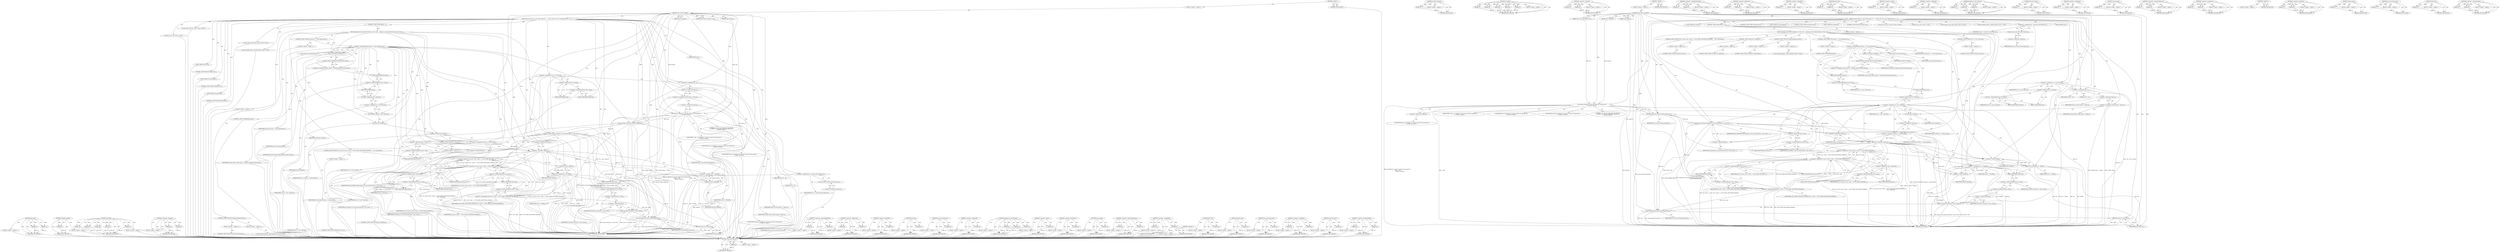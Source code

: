 digraph "&lt;operator&gt;.lessEqualsThan" {
vulnerable_256 [label=<(METHOD,finish_wait)>];
vulnerable_257 [label=<(PARAM,p1)>];
vulnerable_258 [label=<(PARAM,p2)>];
vulnerable_259 [label=<(BLOCK,&lt;empty&gt;,&lt;empty&gt;)>];
vulnerable_260 [label=<(METHOD_RETURN,ANY)>];
vulnerable_239 [label=<(METHOD,schedule_timeout)>];
vulnerable_240 [label=<(PARAM,p1)>];
vulnerable_241 [label=<(BLOCK,&lt;empty&gt;,&lt;empty&gt;)>];
vulnerable_242 [label=<(METHOD_RETURN,ANY)>];
vulnerable_190 [label=<(METHOD,pr_debug)>];
vulnerable_191 [label=<(PARAM,p1)>];
vulnerable_192 [label=<(PARAM,p2)>];
vulnerable_193 [label=<(PARAM,p3)>];
vulnerable_194 [label=<(PARAM,p4)>];
vulnerable_195 [label=<(PARAM,p5)>];
vulnerable_196 [label=<(BLOCK,&lt;empty&gt;,&lt;empty&gt;)>];
vulnerable_197 [label=<(METHOD_RETURN,ANY)>];
vulnerable_216 [label=<(METHOD,&lt;operator&gt;.logicalOr)>];
vulnerable_217 [label=<(PARAM,p1)>];
vulnerable_218 [label=<(PARAM,p2)>];
vulnerable_219 [label=<(BLOCK,&lt;empty&gt;,&lt;empty&gt;)>];
vulnerable_220 [label=<(METHOD_RETURN,ANY)>];
vulnerable_6 [label=<(METHOD,&lt;global&gt;)<SUB>1</SUB>>];
vulnerable_7 [label=<(BLOCK,&lt;empty&gt;,&lt;empty&gt;)<SUB>1</SUB>>];
vulnerable_8 [label=<(METHOD,sctp_wait_for_sndbuf)<SUB>1</SUB>>];
vulnerable_9 [label=<(PARAM,struct sctp_association *asoc)<SUB>1</SUB>>];
vulnerable_10 [label=<(PARAM,long *timeo_p)<SUB>1</SUB>>];
vulnerable_11 [label=<(PARAM,size_t msg_len)<SUB>2</SUB>>];
vulnerable_12 [label=<(BLOCK,{
	struct sock *sk = asoc-&gt;base.sk;
	int err = ...,{
	struct sock *sk = asoc-&gt;base.sk;
	int err = ...)<SUB>3</SUB>>];
vulnerable_13 [label="<(LOCAL,struct sock* sk: sock*)<SUB>4</SUB>>"];
vulnerable_14 [label=<(&lt;operator&gt;.assignment,*sk = asoc-&gt;base.sk)<SUB>4</SUB>>];
vulnerable_15 [label=<(IDENTIFIER,sk,*sk = asoc-&gt;base.sk)<SUB>4</SUB>>];
vulnerable_16 [label=<(&lt;operator&gt;.fieldAccess,asoc-&gt;base.sk)<SUB>4</SUB>>];
vulnerable_17 [label=<(&lt;operator&gt;.indirectFieldAccess,asoc-&gt;base)<SUB>4</SUB>>];
vulnerable_18 [label=<(IDENTIFIER,asoc,*sk = asoc-&gt;base.sk)<SUB>4</SUB>>];
vulnerable_19 [label=<(FIELD_IDENTIFIER,base,base)<SUB>4</SUB>>];
vulnerable_20 [label=<(FIELD_IDENTIFIER,sk,sk)<SUB>4</SUB>>];
vulnerable_21 [label="<(LOCAL,int err: int)<SUB>5</SUB>>"];
vulnerable_22 [label=<(&lt;operator&gt;.assignment,err = 0)<SUB>5</SUB>>];
vulnerable_23 [label=<(IDENTIFIER,err,err = 0)<SUB>5</SUB>>];
vulnerable_24 [label=<(LITERAL,0,err = 0)<SUB>5</SUB>>];
vulnerable_25 [label="<(LOCAL,long current_timeo: long)<SUB>6</SUB>>"];
vulnerable_26 [label=<(&lt;operator&gt;.assignment,current_timeo = *timeo_p)<SUB>6</SUB>>];
vulnerable_27 [label=<(IDENTIFIER,current_timeo,current_timeo = *timeo_p)<SUB>6</SUB>>];
vulnerable_28 [label=<(&lt;operator&gt;.indirection,*timeo_p)<SUB>6</SUB>>];
vulnerable_29 [label=<(IDENTIFIER,timeo_p,current_timeo = *timeo_p)<SUB>6</SUB>>];
vulnerable_30 [label="<(LOCAL,DEFINE_WAIT : DEFINE_WAIT)<SUB>7</SUB>>"];
vulnerable_31 [label="<(pr_debug,pr_debug(&quot;%s: asoc:%p, timeo:%ld, msg_len:%zu\n...)<SUB>9</SUB>>"];
vulnerable_32 [label="<(LITERAL,&quot;%s: asoc:%p, timeo:%ld, msg_len:%zu\n&quot;,pr_debug(&quot;%s: asoc:%p, timeo:%ld, msg_len:%zu\n...)<SUB>9</SUB>>"];
vulnerable_33 [label="<(IDENTIFIER,__func__,pr_debug(&quot;%s: asoc:%p, timeo:%ld, msg_len:%zu\n...)<SUB>9</SUB>>"];
vulnerable_34 [label="<(IDENTIFIER,asoc,pr_debug(&quot;%s: asoc:%p, timeo:%ld, msg_len:%zu\n...)<SUB>9</SUB>>"];
vulnerable_35 [label=<(&lt;operator&gt;.indirection,*timeo_p)<SUB>10</SUB>>];
vulnerable_36 [label="<(IDENTIFIER,timeo_p,pr_debug(&quot;%s: asoc:%p, timeo:%ld, msg_len:%zu\n...)<SUB>10</SUB>>"];
vulnerable_37 [label="<(IDENTIFIER,msg_len,pr_debug(&quot;%s: asoc:%p, timeo:%ld, msg_len:%zu\n...)<SUB>10</SUB>>"];
vulnerable_38 [label=<(sctp_association_hold,sctp_association_hold(asoc))<SUB>13</SUB>>];
vulnerable_39 [label=<(IDENTIFIER,asoc,sctp_association_hold(asoc))<SUB>13</SUB>>];
vulnerable_40 [label=<(CONTROL_STRUCTURE,FOR,for (;;))<SUB>16</SUB>>];
vulnerable_41 [label=<(BLOCK,&lt;empty&gt;,&lt;empty&gt;)<SUB>16</SUB>>];
vulnerable_42 [label=<(BLOCK,{
		prepare_to_wait_exclusive(&amp;asoc-&gt;wait, &amp;wai...,{
		prepare_to_wait_exclusive(&amp;asoc-&gt;wait, &amp;wai...)<SUB>16</SUB>>];
vulnerable_43 [label=<(prepare_to_wait_exclusive,prepare_to_wait_exclusive(&amp;asoc-&gt;wait, &amp;wait,
	...)<SUB>17</SUB>>];
vulnerable_44 [label=<(&lt;operator&gt;.addressOf,&amp;asoc-&gt;wait)<SUB>17</SUB>>];
vulnerable_45 [label=<(&lt;operator&gt;.indirectFieldAccess,asoc-&gt;wait)<SUB>17</SUB>>];
vulnerable_46 [label=<(IDENTIFIER,asoc,prepare_to_wait_exclusive(&amp;asoc-&gt;wait, &amp;wait,
	...)<SUB>17</SUB>>];
vulnerable_47 [label=<(FIELD_IDENTIFIER,wait,wait)<SUB>17</SUB>>];
vulnerable_48 [label=<(&lt;operator&gt;.addressOf,&amp;wait)<SUB>17</SUB>>];
vulnerable_49 [label=<(IDENTIFIER,wait,prepare_to_wait_exclusive(&amp;asoc-&gt;wait, &amp;wait,
	...)<SUB>17</SUB>>];
vulnerable_50 [label=<(IDENTIFIER,TASK_INTERRUPTIBLE,prepare_to_wait_exclusive(&amp;asoc-&gt;wait, &amp;wait,
	...)<SUB>18</SUB>>];
vulnerable_51 [label=<(CONTROL_STRUCTURE,IF,if (!*timeo_p))<SUB>19</SUB>>];
vulnerable_52 [label=<(&lt;operator&gt;.logicalNot,!*timeo_p)<SUB>19</SUB>>];
vulnerable_53 [label=<(&lt;operator&gt;.indirection,*timeo_p)<SUB>19</SUB>>];
vulnerable_54 [label=<(IDENTIFIER,timeo_p,!*timeo_p)<SUB>19</SUB>>];
vulnerable_55 [label=<(BLOCK,&lt;empty&gt;,&lt;empty&gt;)<SUB>20</SUB>>];
vulnerable_56 [label=<(CONTROL_STRUCTURE,GOTO,goto do_nonblock;)<SUB>20</SUB>>];
vulnerable_57 [label=<(CONTROL_STRUCTURE,IF,if (sk-&gt;sk_err || asoc-&gt;state &gt;= SCTP_STATE_SHUTDOWN_PENDING ||
		    asoc-&gt;base.dead))<SUB>21</SUB>>];
vulnerable_58 [label=<(&lt;operator&gt;.logicalOr,sk-&gt;sk_err || asoc-&gt;state &gt;= SCTP_STATE_SHUTDOW...)<SUB>21</SUB>>];
vulnerable_59 [label=<(&lt;operator&gt;.logicalOr,sk-&gt;sk_err || asoc-&gt;state &gt;= SCTP_STATE_SHUTDOW...)<SUB>21</SUB>>];
vulnerable_60 [label=<(&lt;operator&gt;.indirectFieldAccess,sk-&gt;sk_err)<SUB>21</SUB>>];
vulnerable_61 [label=<(IDENTIFIER,sk,sk-&gt;sk_err || asoc-&gt;state &gt;= SCTP_STATE_SHUTDOW...)<SUB>21</SUB>>];
vulnerable_62 [label=<(FIELD_IDENTIFIER,sk_err,sk_err)<SUB>21</SUB>>];
vulnerable_63 [label=<(&lt;operator&gt;.greaterEqualsThan,asoc-&gt;state &gt;= SCTP_STATE_SHUTDOWN_PENDING)<SUB>21</SUB>>];
vulnerable_64 [label=<(&lt;operator&gt;.indirectFieldAccess,asoc-&gt;state)<SUB>21</SUB>>];
vulnerable_65 [label=<(IDENTIFIER,asoc,asoc-&gt;state &gt;= SCTP_STATE_SHUTDOWN_PENDING)<SUB>21</SUB>>];
vulnerable_66 [label=<(FIELD_IDENTIFIER,state,state)<SUB>21</SUB>>];
vulnerable_67 [label=<(IDENTIFIER,SCTP_STATE_SHUTDOWN_PENDING,asoc-&gt;state &gt;= SCTP_STATE_SHUTDOWN_PENDING)<SUB>21</SUB>>];
vulnerable_68 [label=<(&lt;operator&gt;.fieldAccess,asoc-&gt;base.dead)<SUB>22</SUB>>];
vulnerable_69 [label=<(&lt;operator&gt;.indirectFieldAccess,asoc-&gt;base)<SUB>22</SUB>>];
vulnerable_70 [label=<(IDENTIFIER,asoc,sk-&gt;sk_err || asoc-&gt;state &gt;= SCTP_STATE_SHUTDOW...)<SUB>22</SUB>>];
vulnerable_71 [label=<(FIELD_IDENTIFIER,base,base)<SUB>22</SUB>>];
vulnerable_72 [label=<(FIELD_IDENTIFIER,dead,dead)<SUB>22</SUB>>];
vulnerable_73 [label=<(BLOCK,&lt;empty&gt;,&lt;empty&gt;)<SUB>23</SUB>>];
vulnerable_74 [label=<(CONTROL_STRUCTURE,GOTO,goto do_error;)<SUB>23</SUB>>];
vulnerable_75 [label=<(CONTROL_STRUCTURE,IF,if (signal_pending(current)))<SUB>24</SUB>>];
vulnerable_76 [label=<(BLOCK,&lt;empty&gt;,&lt;empty&gt;)<SUB>24</SUB>>];
vulnerable_77 [label="<(LOCAL,signal_pending : signal_pending)<SUB>24</SUB>>"];
vulnerable_78 [label=<(BLOCK,&lt;empty&gt;,&lt;empty&gt;)<SUB>25</SUB>>];
vulnerable_79 [label=<(CONTROL_STRUCTURE,GOTO,goto do_interrupted;)<SUB>25</SUB>>];
vulnerable_80 [label=<(CONTROL_STRUCTURE,IF,if (msg_len &lt;= sctp_wspace(asoc)))<SUB>26</SUB>>];
vulnerable_81 [label=<(&lt;operator&gt;.lessEqualsThan,msg_len &lt;= sctp_wspace(asoc))<SUB>26</SUB>>];
vulnerable_82 [label=<(IDENTIFIER,msg_len,msg_len &lt;= sctp_wspace(asoc))<SUB>26</SUB>>];
vulnerable_83 [label=<(sctp_wspace,sctp_wspace(asoc))<SUB>26</SUB>>];
vulnerable_84 [label=<(IDENTIFIER,asoc,sctp_wspace(asoc))<SUB>26</SUB>>];
vulnerable_85 [label=<(BLOCK,&lt;empty&gt;,&lt;empty&gt;)<SUB>27</SUB>>];
vulnerable_86 [label=<(CONTROL_STRUCTURE,BREAK,break;)<SUB>27</SUB>>];
vulnerable_87 [label=<(release_sock,release_sock(sk))<SUB>32</SUB>>];
vulnerable_88 [label=<(IDENTIFIER,sk,release_sock(sk))<SUB>32</SUB>>];
vulnerable_89 [label=<(&lt;operator&gt;.assignment,current_timeo = schedule_timeout(current_timeo))<SUB>33</SUB>>];
vulnerable_90 [label=<(IDENTIFIER,current_timeo,current_timeo = schedule_timeout(current_timeo))<SUB>33</SUB>>];
vulnerable_91 [label=<(schedule_timeout,schedule_timeout(current_timeo))<SUB>33</SUB>>];
vulnerable_92 [label=<(IDENTIFIER,current_timeo,schedule_timeout(current_timeo))<SUB>33</SUB>>];
vulnerable_93 [label=<(BUG_ON,BUG_ON(sk != asoc-&gt;base.sk))<SUB>34</SUB>>];
vulnerable_94 [label=<(&lt;operator&gt;.notEquals,sk != asoc-&gt;base.sk)<SUB>34</SUB>>];
vulnerable_95 [label=<(IDENTIFIER,sk,sk != asoc-&gt;base.sk)<SUB>34</SUB>>];
vulnerable_96 [label=<(&lt;operator&gt;.fieldAccess,asoc-&gt;base.sk)<SUB>34</SUB>>];
vulnerable_97 [label=<(&lt;operator&gt;.indirectFieldAccess,asoc-&gt;base)<SUB>34</SUB>>];
vulnerable_98 [label=<(IDENTIFIER,asoc,sk != asoc-&gt;base.sk)<SUB>34</SUB>>];
vulnerable_99 [label=<(FIELD_IDENTIFIER,base,base)<SUB>34</SUB>>];
vulnerable_100 [label=<(FIELD_IDENTIFIER,sk,sk)<SUB>34</SUB>>];
vulnerable_101 [label=<(lock_sock,lock_sock(sk))<SUB>35</SUB>>];
vulnerable_102 [label=<(IDENTIFIER,sk,lock_sock(sk))<SUB>35</SUB>>];
vulnerable_103 [label=<(&lt;operator&gt;.assignment,*timeo_p = current_timeo)<SUB>37</SUB>>];
vulnerable_104 [label=<(&lt;operator&gt;.indirection,*timeo_p)<SUB>37</SUB>>];
vulnerable_105 [label=<(IDENTIFIER,timeo_p,*timeo_p = current_timeo)<SUB>37</SUB>>];
vulnerable_106 [label=<(IDENTIFIER,current_timeo,*timeo_p = current_timeo)<SUB>37</SUB>>];
vulnerable_107 [label=<(JUMP_TARGET,out)<SUB>40</SUB>>];
vulnerable_108 [label=<(finish_wait,finish_wait(&amp;asoc-&gt;wait, &amp;wait))<SUB>41</SUB>>];
vulnerable_109 [label=<(&lt;operator&gt;.addressOf,&amp;asoc-&gt;wait)<SUB>41</SUB>>];
vulnerable_110 [label=<(&lt;operator&gt;.indirectFieldAccess,asoc-&gt;wait)<SUB>41</SUB>>];
vulnerable_111 [label=<(IDENTIFIER,asoc,finish_wait(&amp;asoc-&gt;wait, &amp;wait))<SUB>41</SUB>>];
vulnerable_112 [label=<(FIELD_IDENTIFIER,wait,wait)<SUB>41</SUB>>];
vulnerable_113 [label=<(&lt;operator&gt;.addressOf,&amp;wait)<SUB>41</SUB>>];
vulnerable_114 [label=<(IDENTIFIER,wait,finish_wait(&amp;asoc-&gt;wait, &amp;wait))<SUB>41</SUB>>];
vulnerable_115 [label=<(sctp_association_put,sctp_association_put(asoc))<SUB>44</SUB>>];
vulnerable_116 [label=<(IDENTIFIER,asoc,sctp_association_put(asoc))<SUB>44</SUB>>];
vulnerable_117 [label=<(RETURN,return err;,return err;)<SUB>46</SUB>>];
vulnerable_118 [label=<(IDENTIFIER,err,return err;)<SUB>46</SUB>>];
vulnerable_119 [label=<(JUMP_TARGET,do_error)<SUB>48</SUB>>];
vulnerable_120 [label=<(&lt;operator&gt;.assignment,err = -EPIPE)<SUB>49</SUB>>];
vulnerable_121 [label=<(IDENTIFIER,err,err = -EPIPE)<SUB>49</SUB>>];
vulnerable_122 [label=<(&lt;operator&gt;.minus,-EPIPE)<SUB>49</SUB>>];
vulnerable_123 [label=<(IDENTIFIER,EPIPE,-EPIPE)<SUB>49</SUB>>];
vulnerable_124 [label=<(CONTROL_STRUCTURE,GOTO,goto out;)<SUB>50</SUB>>];
vulnerable_125 [label=<(JUMP_TARGET,do_interrupted)<SUB>52</SUB>>];
vulnerable_126 [label=<(&lt;operator&gt;.assignment,err = sock_intr_errno(*timeo_p))<SUB>53</SUB>>];
vulnerable_127 [label=<(IDENTIFIER,err,err = sock_intr_errno(*timeo_p))<SUB>53</SUB>>];
vulnerable_128 [label=<(sock_intr_errno,sock_intr_errno(*timeo_p))<SUB>53</SUB>>];
vulnerable_129 [label=<(&lt;operator&gt;.indirection,*timeo_p)<SUB>53</SUB>>];
vulnerable_130 [label=<(IDENTIFIER,timeo_p,sock_intr_errno(*timeo_p))<SUB>53</SUB>>];
vulnerable_131 [label=<(CONTROL_STRUCTURE,GOTO,goto out;)<SUB>54</SUB>>];
vulnerable_132 [label=<(JUMP_TARGET,do_nonblock)<SUB>56</SUB>>];
vulnerable_133 [label=<(&lt;operator&gt;.assignment,err = -EAGAIN)<SUB>57</SUB>>];
vulnerable_134 [label=<(IDENTIFIER,err,err = -EAGAIN)<SUB>57</SUB>>];
vulnerable_135 [label=<(&lt;operator&gt;.minus,-EAGAIN)<SUB>57</SUB>>];
vulnerable_136 [label=<(IDENTIFIER,EAGAIN,-EAGAIN)<SUB>57</SUB>>];
vulnerable_137 [label=<(CONTROL_STRUCTURE,GOTO,goto out;)<SUB>58</SUB>>];
vulnerable_138 [label=<(METHOD_RETURN,int)<SUB>1</SUB>>];
vulnerable_140 [label=<(METHOD_RETURN,ANY)<SUB>1</SUB>>];
vulnerable_221 [label=<(METHOD,&lt;operator&gt;.greaterEqualsThan)>];
vulnerable_222 [label=<(PARAM,p1)>];
vulnerable_223 [label=<(PARAM,p2)>];
vulnerable_224 [label=<(BLOCK,&lt;empty&gt;,&lt;empty&gt;)>];
vulnerable_225 [label=<(METHOD_RETURN,ANY)>];
vulnerable_176 [label=<(METHOD,&lt;operator&gt;.fieldAccess)>];
vulnerable_177 [label=<(PARAM,p1)>];
vulnerable_178 [label=<(PARAM,p2)>];
vulnerable_179 [label=<(BLOCK,&lt;empty&gt;,&lt;empty&gt;)>];
vulnerable_180 [label=<(METHOD_RETURN,ANY)>];
vulnerable_212 [label=<(METHOD,&lt;operator&gt;.logicalNot)>];
vulnerable_213 [label=<(PARAM,p1)>];
vulnerable_214 [label=<(BLOCK,&lt;empty&gt;,&lt;empty&gt;)>];
vulnerable_215 [label=<(METHOD_RETURN,ANY)>];
vulnerable_252 [label=<(METHOD,lock_sock)>];
vulnerable_253 [label=<(PARAM,p1)>];
vulnerable_254 [label=<(BLOCK,&lt;empty&gt;,&lt;empty&gt;)>];
vulnerable_255 [label=<(METHOD_RETURN,ANY)>];
vulnerable_261 [label=<(METHOD,sctp_association_put)>];
vulnerable_262 [label=<(PARAM,p1)>];
vulnerable_263 [label=<(BLOCK,&lt;empty&gt;,&lt;empty&gt;)>];
vulnerable_264 [label=<(METHOD_RETURN,ANY)>];
vulnerable_208 [label=<(METHOD,&lt;operator&gt;.addressOf)>];
vulnerable_209 [label=<(PARAM,p1)>];
vulnerable_210 [label=<(BLOCK,&lt;empty&gt;,&lt;empty&gt;)>];
vulnerable_211 [label=<(METHOD_RETURN,ANY)>];
vulnerable_202 [label=<(METHOD,prepare_to_wait_exclusive)>];
vulnerable_203 [label=<(PARAM,p1)>];
vulnerable_204 [label=<(PARAM,p2)>];
vulnerable_205 [label=<(PARAM,p3)>];
vulnerable_206 [label=<(BLOCK,&lt;empty&gt;,&lt;empty&gt;)>];
vulnerable_207 [label=<(METHOD_RETURN,ANY)>];
vulnerable_265 [label=<(METHOD,&lt;operator&gt;.minus)>];
vulnerable_266 [label=<(PARAM,p1)>];
vulnerable_267 [label=<(BLOCK,&lt;empty&gt;,&lt;empty&gt;)>];
vulnerable_268 [label=<(METHOD_RETURN,ANY)>];
vulnerable_186 [label=<(METHOD,&lt;operator&gt;.indirection)>];
vulnerable_187 [label=<(PARAM,p1)>];
vulnerable_188 [label=<(BLOCK,&lt;empty&gt;,&lt;empty&gt;)>];
vulnerable_189 [label=<(METHOD_RETURN,ANY)>];
vulnerable_231 [label=<(METHOD,sctp_wspace)>];
vulnerable_232 [label=<(PARAM,p1)>];
vulnerable_233 [label=<(BLOCK,&lt;empty&gt;,&lt;empty&gt;)>];
vulnerable_234 [label=<(METHOD_RETURN,ANY)>];
vulnerable_181 [label=<(METHOD,&lt;operator&gt;.indirectFieldAccess)>];
vulnerable_182 [label=<(PARAM,p1)>];
vulnerable_183 [label=<(PARAM,p2)>];
vulnerable_184 [label=<(BLOCK,&lt;empty&gt;,&lt;empty&gt;)>];
vulnerable_185 [label=<(METHOD_RETURN,ANY)>];
vulnerable_171 [label=<(METHOD,&lt;operator&gt;.assignment)>];
vulnerable_172 [label=<(PARAM,p1)>];
vulnerable_173 [label=<(PARAM,p2)>];
vulnerable_174 [label=<(BLOCK,&lt;empty&gt;,&lt;empty&gt;)>];
vulnerable_175 [label=<(METHOD_RETURN,ANY)>];
vulnerable_165 [label=<(METHOD,&lt;global&gt;)<SUB>1</SUB>>];
vulnerable_166 [label=<(BLOCK,&lt;empty&gt;,&lt;empty&gt;)>];
vulnerable_167 [label=<(METHOD_RETURN,ANY)>];
vulnerable_243 [label=<(METHOD,BUG_ON)>];
vulnerable_244 [label=<(PARAM,p1)>];
vulnerable_245 [label=<(BLOCK,&lt;empty&gt;,&lt;empty&gt;)>];
vulnerable_246 [label=<(METHOD_RETURN,ANY)>];
vulnerable_235 [label=<(METHOD,release_sock)>];
vulnerable_236 [label=<(PARAM,p1)>];
vulnerable_237 [label=<(BLOCK,&lt;empty&gt;,&lt;empty&gt;)>];
vulnerable_238 [label=<(METHOD_RETURN,ANY)>];
vulnerable_198 [label=<(METHOD,sctp_association_hold)>];
vulnerable_199 [label=<(PARAM,p1)>];
vulnerable_200 [label=<(BLOCK,&lt;empty&gt;,&lt;empty&gt;)>];
vulnerable_201 [label=<(METHOD_RETURN,ANY)>];
vulnerable_247 [label=<(METHOD,&lt;operator&gt;.notEquals)>];
vulnerable_248 [label=<(PARAM,p1)>];
vulnerable_249 [label=<(PARAM,p2)>];
vulnerable_250 [label=<(BLOCK,&lt;empty&gt;,&lt;empty&gt;)>];
vulnerable_251 [label=<(METHOD_RETURN,ANY)>];
vulnerable_269 [label=<(METHOD,sock_intr_errno)>];
vulnerable_270 [label=<(PARAM,p1)>];
vulnerable_271 [label=<(BLOCK,&lt;empty&gt;,&lt;empty&gt;)>];
vulnerable_272 [label=<(METHOD_RETURN,ANY)>];
vulnerable_226 [label=<(METHOD,&lt;operator&gt;.lessEqualsThan)>];
vulnerable_227 [label=<(PARAM,p1)>];
vulnerable_228 [label=<(PARAM,p2)>];
vulnerable_229 [label=<(BLOCK,&lt;empty&gt;,&lt;empty&gt;)>];
vulnerable_230 [label=<(METHOD_RETURN,ANY)>];
fixed_259 [label=<(METHOD,sctp_association_put)>];
fixed_260 [label=<(PARAM,p1)>];
fixed_261 [label=<(BLOCK,&lt;empty&gt;,&lt;empty&gt;)>];
fixed_262 [label=<(METHOD_RETURN,ANY)>];
fixed_241 [label=<(METHOD,schedule_timeout)>];
fixed_242 [label=<(PARAM,p1)>];
fixed_243 [label=<(BLOCK,&lt;empty&gt;,&lt;empty&gt;)>];
fixed_244 [label=<(METHOD_RETURN,ANY)>];
fixed_192 [label=<(METHOD,pr_debug)>];
fixed_193 [label=<(PARAM,p1)>];
fixed_194 [label=<(PARAM,p2)>];
fixed_195 [label=<(PARAM,p3)>];
fixed_196 [label=<(PARAM,p4)>];
fixed_197 [label=<(PARAM,p5)>];
fixed_198 [label=<(BLOCK,&lt;empty&gt;,&lt;empty&gt;)>];
fixed_199 [label=<(METHOD_RETURN,ANY)>];
fixed_218 [label=<(METHOD,&lt;operator&gt;.logicalOr)>];
fixed_219 [label=<(PARAM,p1)>];
fixed_220 [label=<(PARAM,p2)>];
fixed_221 [label=<(BLOCK,&lt;empty&gt;,&lt;empty&gt;)>];
fixed_222 [label=<(METHOD_RETURN,ANY)>];
fixed_6 [label=<(METHOD,&lt;global&gt;)<SUB>1</SUB>>];
fixed_7 [label=<(BLOCK,&lt;empty&gt;,&lt;empty&gt;)<SUB>1</SUB>>];
fixed_8 [label=<(METHOD,sctp_wait_for_sndbuf)<SUB>1</SUB>>];
fixed_9 [label=<(PARAM,struct sctp_association *asoc)<SUB>1</SUB>>];
fixed_10 [label=<(PARAM,long *timeo_p)<SUB>1</SUB>>];
fixed_11 [label=<(PARAM,size_t msg_len)<SUB>2</SUB>>];
fixed_12 [label=<(BLOCK,{
	struct sock *sk = asoc-&gt;base.sk;
	int err = ...,{
	struct sock *sk = asoc-&gt;base.sk;
	int err = ...)<SUB>3</SUB>>];
fixed_13 [label="<(LOCAL,struct sock* sk: sock*)<SUB>4</SUB>>"];
fixed_14 [label=<(&lt;operator&gt;.assignment,*sk = asoc-&gt;base.sk)<SUB>4</SUB>>];
fixed_15 [label=<(IDENTIFIER,sk,*sk = asoc-&gt;base.sk)<SUB>4</SUB>>];
fixed_16 [label=<(&lt;operator&gt;.fieldAccess,asoc-&gt;base.sk)<SUB>4</SUB>>];
fixed_17 [label=<(&lt;operator&gt;.indirectFieldAccess,asoc-&gt;base)<SUB>4</SUB>>];
fixed_18 [label=<(IDENTIFIER,asoc,*sk = asoc-&gt;base.sk)<SUB>4</SUB>>];
fixed_19 [label=<(FIELD_IDENTIFIER,base,base)<SUB>4</SUB>>];
fixed_20 [label=<(FIELD_IDENTIFIER,sk,sk)<SUB>4</SUB>>];
fixed_21 [label="<(LOCAL,int err: int)<SUB>5</SUB>>"];
fixed_22 [label=<(&lt;operator&gt;.assignment,err = 0)<SUB>5</SUB>>];
fixed_23 [label=<(IDENTIFIER,err,err = 0)<SUB>5</SUB>>];
fixed_24 [label=<(LITERAL,0,err = 0)<SUB>5</SUB>>];
fixed_25 [label="<(LOCAL,long current_timeo: long)<SUB>6</SUB>>"];
fixed_26 [label=<(&lt;operator&gt;.assignment,current_timeo = *timeo_p)<SUB>6</SUB>>];
fixed_27 [label=<(IDENTIFIER,current_timeo,current_timeo = *timeo_p)<SUB>6</SUB>>];
fixed_28 [label=<(&lt;operator&gt;.indirection,*timeo_p)<SUB>6</SUB>>];
fixed_29 [label=<(IDENTIFIER,timeo_p,current_timeo = *timeo_p)<SUB>6</SUB>>];
fixed_30 [label="<(LOCAL,DEFINE_WAIT : DEFINE_WAIT)<SUB>7</SUB>>"];
fixed_31 [label="<(pr_debug,pr_debug(&quot;%s: asoc:%p, timeo:%ld, msg_len:%zu\n...)<SUB>9</SUB>>"];
fixed_32 [label="<(LITERAL,&quot;%s: asoc:%p, timeo:%ld, msg_len:%zu\n&quot;,pr_debug(&quot;%s: asoc:%p, timeo:%ld, msg_len:%zu\n...)<SUB>9</SUB>>"];
fixed_33 [label="<(IDENTIFIER,__func__,pr_debug(&quot;%s: asoc:%p, timeo:%ld, msg_len:%zu\n...)<SUB>9</SUB>>"];
fixed_34 [label="<(IDENTIFIER,asoc,pr_debug(&quot;%s: asoc:%p, timeo:%ld, msg_len:%zu\n...)<SUB>9</SUB>>"];
fixed_35 [label=<(&lt;operator&gt;.indirection,*timeo_p)<SUB>10</SUB>>];
fixed_36 [label="<(IDENTIFIER,timeo_p,pr_debug(&quot;%s: asoc:%p, timeo:%ld, msg_len:%zu\n...)<SUB>10</SUB>>"];
fixed_37 [label="<(IDENTIFIER,msg_len,pr_debug(&quot;%s: asoc:%p, timeo:%ld, msg_len:%zu\n...)<SUB>10</SUB>>"];
fixed_38 [label=<(sctp_association_hold,sctp_association_hold(asoc))<SUB>13</SUB>>];
fixed_39 [label=<(IDENTIFIER,asoc,sctp_association_hold(asoc))<SUB>13</SUB>>];
fixed_40 [label=<(CONTROL_STRUCTURE,FOR,for (;;))<SUB>16</SUB>>];
fixed_41 [label=<(BLOCK,&lt;empty&gt;,&lt;empty&gt;)<SUB>16</SUB>>];
fixed_42 [label=<(BLOCK,{
		prepare_to_wait_exclusive(&amp;asoc-&gt;wait, &amp;wai...,{
		prepare_to_wait_exclusive(&amp;asoc-&gt;wait, &amp;wai...)<SUB>16</SUB>>];
fixed_43 [label=<(prepare_to_wait_exclusive,prepare_to_wait_exclusive(&amp;asoc-&gt;wait, &amp;wait,
	...)<SUB>17</SUB>>];
fixed_44 [label=<(&lt;operator&gt;.addressOf,&amp;asoc-&gt;wait)<SUB>17</SUB>>];
fixed_45 [label=<(&lt;operator&gt;.indirectFieldAccess,asoc-&gt;wait)<SUB>17</SUB>>];
fixed_46 [label=<(IDENTIFIER,asoc,prepare_to_wait_exclusive(&amp;asoc-&gt;wait, &amp;wait,
	...)<SUB>17</SUB>>];
fixed_47 [label=<(FIELD_IDENTIFIER,wait,wait)<SUB>17</SUB>>];
fixed_48 [label=<(&lt;operator&gt;.addressOf,&amp;wait)<SUB>17</SUB>>];
fixed_49 [label=<(IDENTIFIER,wait,prepare_to_wait_exclusive(&amp;asoc-&gt;wait, &amp;wait,
	...)<SUB>17</SUB>>];
fixed_50 [label=<(IDENTIFIER,TASK_INTERRUPTIBLE,prepare_to_wait_exclusive(&amp;asoc-&gt;wait, &amp;wait,
	...)<SUB>18</SUB>>];
fixed_51 [label=<(CONTROL_STRUCTURE,IF,if (!*timeo_p))<SUB>19</SUB>>];
fixed_52 [label=<(&lt;operator&gt;.logicalNot,!*timeo_p)<SUB>19</SUB>>];
fixed_53 [label=<(&lt;operator&gt;.indirection,*timeo_p)<SUB>19</SUB>>];
fixed_54 [label=<(IDENTIFIER,timeo_p,!*timeo_p)<SUB>19</SUB>>];
fixed_55 [label=<(BLOCK,&lt;empty&gt;,&lt;empty&gt;)<SUB>20</SUB>>];
fixed_56 [label=<(CONTROL_STRUCTURE,GOTO,goto do_nonblock;)<SUB>20</SUB>>];
fixed_57 [label=<(CONTROL_STRUCTURE,IF,if (sk-&gt;sk_err || asoc-&gt;state &gt;= SCTP_STATE_SHUTDOWN_PENDING ||
		    asoc-&gt;base.dead))<SUB>21</SUB>>];
fixed_58 [label=<(&lt;operator&gt;.logicalOr,sk-&gt;sk_err || asoc-&gt;state &gt;= SCTP_STATE_SHUTDOW...)<SUB>21</SUB>>];
fixed_59 [label=<(&lt;operator&gt;.logicalOr,sk-&gt;sk_err || asoc-&gt;state &gt;= SCTP_STATE_SHUTDOW...)<SUB>21</SUB>>];
fixed_60 [label=<(&lt;operator&gt;.indirectFieldAccess,sk-&gt;sk_err)<SUB>21</SUB>>];
fixed_61 [label=<(IDENTIFIER,sk,sk-&gt;sk_err || asoc-&gt;state &gt;= SCTP_STATE_SHUTDOW...)<SUB>21</SUB>>];
fixed_62 [label=<(FIELD_IDENTIFIER,sk_err,sk_err)<SUB>21</SUB>>];
fixed_63 [label=<(&lt;operator&gt;.greaterEqualsThan,asoc-&gt;state &gt;= SCTP_STATE_SHUTDOWN_PENDING)<SUB>21</SUB>>];
fixed_64 [label=<(&lt;operator&gt;.indirectFieldAccess,asoc-&gt;state)<SUB>21</SUB>>];
fixed_65 [label=<(IDENTIFIER,asoc,asoc-&gt;state &gt;= SCTP_STATE_SHUTDOWN_PENDING)<SUB>21</SUB>>];
fixed_66 [label=<(FIELD_IDENTIFIER,state,state)<SUB>21</SUB>>];
fixed_67 [label=<(IDENTIFIER,SCTP_STATE_SHUTDOWN_PENDING,asoc-&gt;state &gt;= SCTP_STATE_SHUTDOWN_PENDING)<SUB>21</SUB>>];
fixed_68 [label=<(&lt;operator&gt;.fieldAccess,asoc-&gt;base.dead)<SUB>22</SUB>>];
fixed_69 [label=<(&lt;operator&gt;.indirectFieldAccess,asoc-&gt;base)<SUB>22</SUB>>];
fixed_70 [label=<(IDENTIFIER,asoc,sk-&gt;sk_err || asoc-&gt;state &gt;= SCTP_STATE_SHUTDOW...)<SUB>22</SUB>>];
fixed_71 [label=<(FIELD_IDENTIFIER,base,base)<SUB>22</SUB>>];
fixed_72 [label=<(FIELD_IDENTIFIER,dead,dead)<SUB>22</SUB>>];
fixed_73 [label=<(BLOCK,&lt;empty&gt;,&lt;empty&gt;)<SUB>23</SUB>>];
fixed_74 [label=<(CONTROL_STRUCTURE,GOTO,goto do_error;)<SUB>23</SUB>>];
fixed_75 [label=<(CONTROL_STRUCTURE,IF,if (signal_pending(current)))<SUB>24</SUB>>];
fixed_76 [label=<(BLOCK,&lt;empty&gt;,&lt;empty&gt;)<SUB>24</SUB>>];
fixed_77 [label="<(LOCAL,signal_pending : signal_pending)<SUB>24</SUB>>"];
fixed_78 [label=<(BLOCK,&lt;empty&gt;,&lt;empty&gt;)<SUB>25</SUB>>];
fixed_79 [label=<(CONTROL_STRUCTURE,GOTO,goto do_interrupted;)<SUB>25</SUB>>];
fixed_80 [label=<(CONTROL_STRUCTURE,IF,if (msg_len &lt;= sctp_wspace(asoc)))<SUB>26</SUB>>];
fixed_81 [label=<(&lt;operator&gt;.lessEqualsThan,msg_len &lt;= sctp_wspace(asoc))<SUB>26</SUB>>];
fixed_82 [label=<(IDENTIFIER,msg_len,msg_len &lt;= sctp_wspace(asoc))<SUB>26</SUB>>];
fixed_83 [label=<(sctp_wspace,sctp_wspace(asoc))<SUB>26</SUB>>];
fixed_84 [label=<(IDENTIFIER,asoc,sctp_wspace(asoc))<SUB>26</SUB>>];
fixed_85 [label=<(BLOCK,&lt;empty&gt;,&lt;empty&gt;)<SUB>27</SUB>>];
fixed_86 [label=<(CONTROL_STRUCTURE,BREAK,break;)<SUB>27</SUB>>];
fixed_87 [label=<(release_sock,release_sock(sk))<SUB>32</SUB>>];
fixed_88 [label=<(IDENTIFIER,sk,release_sock(sk))<SUB>32</SUB>>];
fixed_89 [label=<(&lt;operator&gt;.assignment,current_timeo = schedule_timeout(current_timeo))<SUB>33</SUB>>];
fixed_90 [label=<(IDENTIFIER,current_timeo,current_timeo = schedule_timeout(current_timeo))<SUB>33</SUB>>];
fixed_91 [label=<(schedule_timeout,schedule_timeout(current_timeo))<SUB>33</SUB>>];
fixed_92 [label=<(IDENTIFIER,current_timeo,schedule_timeout(current_timeo))<SUB>33</SUB>>];
fixed_93 [label=<(CONTROL_STRUCTURE,IF,if (sk != asoc-&gt;base.sk))<SUB>34</SUB>>];
fixed_94 [label=<(&lt;operator&gt;.notEquals,sk != asoc-&gt;base.sk)<SUB>34</SUB>>];
fixed_95 [label=<(IDENTIFIER,sk,sk != asoc-&gt;base.sk)<SUB>34</SUB>>];
fixed_96 [label=<(&lt;operator&gt;.fieldAccess,asoc-&gt;base.sk)<SUB>34</SUB>>];
fixed_97 [label=<(&lt;operator&gt;.indirectFieldAccess,asoc-&gt;base)<SUB>34</SUB>>];
fixed_98 [label=<(IDENTIFIER,asoc,sk != asoc-&gt;base.sk)<SUB>34</SUB>>];
fixed_99 [label=<(FIELD_IDENTIFIER,base,base)<SUB>34</SUB>>];
fixed_100 [label=<(FIELD_IDENTIFIER,sk,sk)<SUB>34</SUB>>];
fixed_101 [label=<(BLOCK,&lt;empty&gt;,&lt;empty&gt;)<SUB>35</SUB>>];
fixed_102 [label=<(CONTROL_STRUCTURE,GOTO,goto do_error;)<SUB>35</SUB>>];
fixed_103 [label=<(lock_sock,lock_sock(sk))<SUB>36</SUB>>];
fixed_104 [label=<(IDENTIFIER,sk,lock_sock(sk))<SUB>36</SUB>>];
fixed_105 [label=<(&lt;operator&gt;.assignment,*timeo_p = current_timeo)<SUB>38</SUB>>];
fixed_106 [label=<(&lt;operator&gt;.indirection,*timeo_p)<SUB>38</SUB>>];
fixed_107 [label=<(IDENTIFIER,timeo_p,*timeo_p = current_timeo)<SUB>38</SUB>>];
fixed_108 [label=<(IDENTIFIER,current_timeo,*timeo_p = current_timeo)<SUB>38</SUB>>];
fixed_109 [label=<(JUMP_TARGET,out)<SUB>41</SUB>>];
fixed_110 [label=<(finish_wait,finish_wait(&amp;asoc-&gt;wait, &amp;wait))<SUB>42</SUB>>];
fixed_111 [label=<(&lt;operator&gt;.addressOf,&amp;asoc-&gt;wait)<SUB>42</SUB>>];
fixed_112 [label=<(&lt;operator&gt;.indirectFieldAccess,asoc-&gt;wait)<SUB>42</SUB>>];
fixed_113 [label=<(IDENTIFIER,asoc,finish_wait(&amp;asoc-&gt;wait, &amp;wait))<SUB>42</SUB>>];
fixed_114 [label=<(FIELD_IDENTIFIER,wait,wait)<SUB>42</SUB>>];
fixed_115 [label=<(&lt;operator&gt;.addressOf,&amp;wait)<SUB>42</SUB>>];
fixed_116 [label=<(IDENTIFIER,wait,finish_wait(&amp;asoc-&gt;wait, &amp;wait))<SUB>42</SUB>>];
fixed_117 [label=<(sctp_association_put,sctp_association_put(asoc))<SUB>45</SUB>>];
fixed_118 [label=<(IDENTIFIER,asoc,sctp_association_put(asoc))<SUB>45</SUB>>];
fixed_119 [label=<(RETURN,return err;,return err;)<SUB>47</SUB>>];
fixed_120 [label=<(IDENTIFIER,err,return err;)<SUB>47</SUB>>];
fixed_121 [label=<(JUMP_TARGET,do_error)<SUB>49</SUB>>];
fixed_122 [label=<(&lt;operator&gt;.assignment,err = -EPIPE)<SUB>50</SUB>>];
fixed_123 [label=<(IDENTIFIER,err,err = -EPIPE)<SUB>50</SUB>>];
fixed_124 [label=<(&lt;operator&gt;.minus,-EPIPE)<SUB>50</SUB>>];
fixed_125 [label=<(IDENTIFIER,EPIPE,-EPIPE)<SUB>50</SUB>>];
fixed_126 [label=<(CONTROL_STRUCTURE,GOTO,goto out;)<SUB>51</SUB>>];
fixed_127 [label=<(JUMP_TARGET,do_interrupted)<SUB>53</SUB>>];
fixed_128 [label=<(&lt;operator&gt;.assignment,err = sock_intr_errno(*timeo_p))<SUB>54</SUB>>];
fixed_129 [label=<(IDENTIFIER,err,err = sock_intr_errno(*timeo_p))<SUB>54</SUB>>];
fixed_130 [label=<(sock_intr_errno,sock_intr_errno(*timeo_p))<SUB>54</SUB>>];
fixed_131 [label=<(&lt;operator&gt;.indirection,*timeo_p)<SUB>54</SUB>>];
fixed_132 [label=<(IDENTIFIER,timeo_p,sock_intr_errno(*timeo_p))<SUB>54</SUB>>];
fixed_133 [label=<(CONTROL_STRUCTURE,GOTO,goto out;)<SUB>55</SUB>>];
fixed_134 [label=<(JUMP_TARGET,do_nonblock)<SUB>57</SUB>>];
fixed_135 [label=<(&lt;operator&gt;.assignment,err = -EAGAIN)<SUB>58</SUB>>];
fixed_136 [label=<(IDENTIFIER,err,err = -EAGAIN)<SUB>58</SUB>>];
fixed_137 [label=<(&lt;operator&gt;.minus,-EAGAIN)<SUB>58</SUB>>];
fixed_138 [label=<(IDENTIFIER,EAGAIN,-EAGAIN)<SUB>58</SUB>>];
fixed_139 [label=<(CONTROL_STRUCTURE,GOTO,goto out;)<SUB>59</SUB>>];
fixed_140 [label=<(METHOD_RETURN,int)<SUB>1</SUB>>];
fixed_142 [label=<(METHOD_RETURN,ANY)<SUB>1</SUB>>];
fixed_223 [label=<(METHOD,&lt;operator&gt;.greaterEqualsThan)>];
fixed_224 [label=<(PARAM,p1)>];
fixed_225 [label=<(PARAM,p2)>];
fixed_226 [label=<(BLOCK,&lt;empty&gt;,&lt;empty&gt;)>];
fixed_227 [label=<(METHOD_RETURN,ANY)>];
fixed_178 [label=<(METHOD,&lt;operator&gt;.fieldAccess)>];
fixed_179 [label=<(PARAM,p1)>];
fixed_180 [label=<(PARAM,p2)>];
fixed_181 [label=<(BLOCK,&lt;empty&gt;,&lt;empty&gt;)>];
fixed_182 [label=<(METHOD_RETURN,ANY)>];
fixed_214 [label=<(METHOD,&lt;operator&gt;.logicalNot)>];
fixed_215 [label=<(PARAM,p1)>];
fixed_216 [label=<(BLOCK,&lt;empty&gt;,&lt;empty&gt;)>];
fixed_217 [label=<(METHOD_RETURN,ANY)>];
fixed_254 [label=<(METHOD,finish_wait)>];
fixed_255 [label=<(PARAM,p1)>];
fixed_256 [label=<(PARAM,p2)>];
fixed_257 [label=<(BLOCK,&lt;empty&gt;,&lt;empty&gt;)>];
fixed_258 [label=<(METHOD_RETURN,ANY)>];
fixed_263 [label=<(METHOD,&lt;operator&gt;.minus)>];
fixed_264 [label=<(PARAM,p1)>];
fixed_265 [label=<(BLOCK,&lt;empty&gt;,&lt;empty&gt;)>];
fixed_266 [label=<(METHOD_RETURN,ANY)>];
fixed_210 [label=<(METHOD,&lt;operator&gt;.addressOf)>];
fixed_211 [label=<(PARAM,p1)>];
fixed_212 [label=<(BLOCK,&lt;empty&gt;,&lt;empty&gt;)>];
fixed_213 [label=<(METHOD_RETURN,ANY)>];
fixed_204 [label=<(METHOD,prepare_to_wait_exclusive)>];
fixed_205 [label=<(PARAM,p1)>];
fixed_206 [label=<(PARAM,p2)>];
fixed_207 [label=<(PARAM,p3)>];
fixed_208 [label=<(BLOCK,&lt;empty&gt;,&lt;empty&gt;)>];
fixed_209 [label=<(METHOD_RETURN,ANY)>];
fixed_267 [label=<(METHOD,sock_intr_errno)>];
fixed_268 [label=<(PARAM,p1)>];
fixed_269 [label=<(BLOCK,&lt;empty&gt;,&lt;empty&gt;)>];
fixed_270 [label=<(METHOD_RETURN,ANY)>];
fixed_188 [label=<(METHOD,&lt;operator&gt;.indirection)>];
fixed_189 [label=<(PARAM,p1)>];
fixed_190 [label=<(BLOCK,&lt;empty&gt;,&lt;empty&gt;)>];
fixed_191 [label=<(METHOD_RETURN,ANY)>];
fixed_233 [label=<(METHOD,sctp_wspace)>];
fixed_234 [label=<(PARAM,p1)>];
fixed_235 [label=<(BLOCK,&lt;empty&gt;,&lt;empty&gt;)>];
fixed_236 [label=<(METHOD_RETURN,ANY)>];
fixed_183 [label=<(METHOD,&lt;operator&gt;.indirectFieldAccess)>];
fixed_184 [label=<(PARAM,p1)>];
fixed_185 [label=<(PARAM,p2)>];
fixed_186 [label=<(BLOCK,&lt;empty&gt;,&lt;empty&gt;)>];
fixed_187 [label=<(METHOD_RETURN,ANY)>];
fixed_173 [label=<(METHOD,&lt;operator&gt;.assignment)>];
fixed_174 [label=<(PARAM,p1)>];
fixed_175 [label=<(PARAM,p2)>];
fixed_176 [label=<(BLOCK,&lt;empty&gt;,&lt;empty&gt;)>];
fixed_177 [label=<(METHOD_RETURN,ANY)>];
fixed_167 [label=<(METHOD,&lt;global&gt;)<SUB>1</SUB>>];
fixed_168 [label=<(BLOCK,&lt;empty&gt;,&lt;empty&gt;)>];
fixed_169 [label=<(METHOD_RETURN,ANY)>];
fixed_245 [label=<(METHOD,&lt;operator&gt;.notEquals)>];
fixed_246 [label=<(PARAM,p1)>];
fixed_247 [label=<(PARAM,p2)>];
fixed_248 [label=<(BLOCK,&lt;empty&gt;,&lt;empty&gt;)>];
fixed_249 [label=<(METHOD_RETURN,ANY)>];
fixed_237 [label=<(METHOD,release_sock)>];
fixed_238 [label=<(PARAM,p1)>];
fixed_239 [label=<(BLOCK,&lt;empty&gt;,&lt;empty&gt;)>];
fixed_240 [label=<(METHOD_RETURN,ANY)>];
fixed_200 [label=<(METHOD,sctp_association_hold)>];
fixed_201 [label=<(PARAM,p1)>];
fixed_202 [label=<(BLOCK,&lt;empty&gt;,&lt;empty&gt;)>];
fixed_203 [label=<(METHOD_RETURN,ANY)>];
fixed_250 [label=<(METHOD,lock_sock)>];
fixed_251 [label=<(PARAM,p1)>];
fixed_252 [label=<(BLOCK,&lt;empty&gt;,&lt;empty&gt;)>];
fixed_253 [label=<(METHOD_RETURN,ANY)>];
fixed_228 [label=<(METHOD,&lt;operator&gt;.lessEqualsThan)>];
fixed_229 [label=<(PARAM,p1)>];
fixed_230 [label=<(PARAM,p2)>];
fixed_231 [label=<(BLOCK,&lt;empty&gt;,&lt;empty&gt;)>];
fixed_232 [label=<(METHOD_RETURN,ANY)>];
vulnerable_256 -> vulnerable_257  [key=0, label="AST: "];
vulnerable_256 -> vulnerable_257  [key=1, label="DDG: "];
vulnerable_256 -> vulnerable_259  [key=0, label="AST: "];
vulnerable_256 -> vulnerable_258  [key=0, label="AST: "];
vulnerable_256 -> vulnerable_258  [key=1, label="DDG: "];
vulnerable_256 -> vulnerable_260  [key=0, label="AST: "];
vulnerable_256 -> vulnerable_260  [key=1, label="CFG: "];
vulnerable_257 -> vulnerable_260  [key=0, label="DDG: p1"];
vulnerable_258 -> vulnerable_260  [key=0, label="DDG: p2"];
vulnerable_259 -> fixed_259  [key=0];
vulnerable_260 -> fixed_259  [key=0];
vulnerable_239 -> vulnerable_240  [key=0, label="AST: "];
vulnerable_239 -> vulnerable_240  [key=1, label="DDG: "];
vulnerable_239 -> vulnerable_241  [key=0, label="AST: "];
vulnerable_239 -> vulnerable_242  [key=0, label="AST: "];
vulnerable_239 -> vulnerable_242  [key=1, label="CFG: "];
vulnerable_240 -> vulnerable_242  [key=0, label="DDG: p1"];
vulnerable_241 -> fixed_259  [key=0];
vulnerable_242 -> fixed_259  [key=0];
vulnerable_190 -> vulnerable_191  [key=0, label="AST: "];
vulnerable_190 -> vulnerable_191  [key=1, label="DDG: "];
vulnerable_190 -> vulnerable_196  [key=0, label="AST: "];
vulnerable_190 -> vulnerable_192  [key=0, label="AST: "];
vulnerable_190 -> vulnerable_192  [key=1, label="DDG: "];
vulnerable_190 -> vulnerable_197  [key=0, label="AST: "];
vulnerable_190 -> vulnerable_197  [key=1, label="CFG: "];
vulnerable_190 -> vulnerable_193  [key=0, label="AST: "];
vulnerable_190 -> vulnerable_193  [key=1, label="DDG: "];
vulnerable_190 -> vulnerable_194  [key=0, label="AST: "];
vulnerable_190 -> vulnerable_194  [key=1, label="DDG: "];
vulnerable_190 -> vulnerable_195  [key=0, label="AST: "];
vulnerable_190 -> vulnerable_195  [key=1, label="DDG: "];
vulnerable_191 -> vulnerable_197  [key=0, label="DDG: p1"];
vulnerable_192 -> vulnerable_197  [key=0, label="DDG: p2"];
vulnerable_193 -> vulnerable_197  [key=0, label="DDG: p3"];
vulnerable_194 -> vulnerable_197  [key=0, label="DDG: p4"];
vulnerable_195 -> vulnerable_197  [key=0, label="DDG: p5"];
vulnerable_196 -> fixed_259  [key=0];
vulnerable_197 -> fixed_259  [key=0];
vulnerable_216 -> vulnerable_217  [key=0, label="AST: "];
vulnerable_216 -> vulnerable_217  [key=1, label="DDG: "];
vulnerable_216 -> vulnerable_219  [key=0, label="AST: "];
vulnerable_216 -> vulnerable_218  [key=0, label="AST: "];
vulnerable_216 -> vulnerable_218  [key=1, label="DDG: "];
vulnerable_216 -> vulnerable_220  [key=0, label="AST: "];
vulnerable_216 -> vulnerable_220  [key=1, label="CFG: "];
vulnerable_217 -> vulnerable_220  [key=0, label="DDG: p1"];
vulnerable_218 -> vulnerable_220  [key=0, label="DDG: p2"];
vulnerable_219 -> fixed_259  [key=0];
vulnerable_220 -> fixed_259  [key=0];
vulnerable_6 -> vulnerable_7  [key=0, label="AST: "];
vulnerable_6 -> vulnerable_140  [key=0, label="AST: "];
vulnerable_6 -> vulnerable_140  [key=1, label="CFG: "];
vulnerable_7 -> vulnerable_8  [key=0, label="AST: "];
vulnerable_8 -> vulnerable_9  [key=0, label="AST: "];
vulnerable_8 -> vulnerable_9  [key=1, label="DDG: "];
vulnerable_8 -> vulnerable_10  [key=0, label="AST: "];
vulnerable_8 -> vulnerable_10  [key=1, label="DDG: "];
vulnerable_8 -> vulnerable_11  [key=0, label="AST: "];
vulnerable_8 -> vulnerable_11  [key=1, label="DDG: "];
vulnerable_8 -> vulnerable_12  [key=0, label="AST: "];
vulnerable_8 -> vulnerable_138  [key=0, label="AST: "];
vulnerable_8 -> vulnerable_19  [key=0, label="CFG: "];
vulnerable_8 -> vulnerable_22  [key=0, label="DDG: "];
vulnerable_8 -> vulnerable_31  [key=0, label="DDG: "];
vulnerable_8 -> vulnerable_38  [key=0, label="DDG: "];
vulnerable_8 -> vulnerable_108  [key=0, label="DDG: "];
vulnerable_8 -> vulnerable_115  [key=0, label="DDG: "];
vulnerable_8 -> vulnerable_118  [key=0, label="DDG: "];
vulnerable_8 -> vulnerable_122  [key=0, label="DDG: "];
vulnerable_8 -> vulnerable_135  [key=0, label="DDG: "];
vulnerable_8 -> vulnerable_43  [key=0, label="DDG: "];
vulnerable_8 -> vulnerable_63  [key=0, label="DDG: "];
vulnerable_9 -> vulnerable_31  [key=0, label="DDG: asoc"];
vulnerable_10 -> vulnerable_138  [key=0, label="DDG: timeo_p"];
vulnerable_11 -> vulnerable_31  [key=0, label="DDG: msg_len"];
vulnerable_12 -> vulnerable_13  [key=0, label="AST: "];
vulnerable_12 -> vulnerable_14  [key=0, label="AST: "];
vulnerable_12 -> vulnerable_21  [key=0, label="AST: "];
vulnerable_12 -> vulnerable_22  [key=0, label="AST: "];
vulnerable_12 -> vulnerable_25  [key=0, label="AST: "];
vulnerable_12 -> vulnerable_26  [key=0, label="AST: "];
vulnerable_12 -> vulnerable_30  [key=0, label="AST: "];
vulnerable_12 -> vulnerable_31  [key=0, label="AST: "];
vulnerable_12 -> vulnerable_38  [key=0, label="AST: "];
vulnerable_12 -> vulnerable_40  [key=0, label="AST: "];
vulnerable_12 -> vulnerable_107  [key=0, label="AST: "];
vulnerable_12 -> vulnerable_108  [key=0, label="AST: "];
vulnerable_12 -> vulnerable_115  [key=0, label="AST: "];
vulnerable_12 -> vulnerable_117  [key=0, label="AST: "];
vulnerable_12 -> vulnerable_119  [key=0, label="AST: "];
vulnerable_12 -> vulnerable_120  [key=0, label="AST: "];
vulnerable_12 -> vulnerable_124  [key=0, label="AST: "];
vulnerable_12 -> vulnerable_125  [key=0, label="AST: "];
vulnerable_12 -> vulnerable_126  [key=0, label="AST: "];
vulnerable_12 -> vulnerable_131  [key=0, label="AST: "];
vulnerable_12 -> vulnerable_132  [key=0, label="AST: "];
vulnerable_12 -> vulnerable_133  [key=0, label="AST: "];
vulnerable_12 -> vulnerable_137  [key=0, label="AST: "];
vulnerable_13 -> fixed_259  [key=0];
vulnerable_14 -> vulnerable_15  [key=0, label="AST: "];
vulnerable_14 -> vulnerable_16  [key=0, label="AST: "];
vulnerable_14 -> vulnerable_22  [key=0, label="CFG: "];
vulnerable_14 -> vulnerable_138  [key=0, label="DDG: sk"];
vulnerable_14 -> vulnerable_138  [key=1, label="DDG: *sk = asoc-&gt;base.sk"];
vulnerable_14 -> vulnerable_59  [key=0, label="DDG: sk"];
vulnerable_15 -> fixed_259  [key=0];
vulnerable_16 -> vulnerable_17  [key=0, label="AST: "];
vulnerable_16 -> vulnerable_20  [key=0, label="AST: "];
vulnerable_16 -> vulnerable_14  [key=0, label="CFG: "];
vulnerable_17 -> vulnerable_18  [key=0, label="AST: "];
vulnerable_17 -> vulnerable_19  [key=0, label="AST: "];
vulnerable_17 -> vulnerable_20  [key=0, label="CFG: "];
vulnerable_18 -> fixed_259  [key=0];
vulnerable_19 -> vulnerable_17  [key=0, label="CFG: "];
vulnerable_20 -> vulnerable_16  [key=0, label="CFG: "];
vulnerable_21 -> fixed_259  [key=0];
vulnerable_22 -> vulnerable_23  [key=0, label="AST: "];
vulnerable_22 -> vulnerable_24  [key=0, label="AST: "];
vulnerable_22 -> vulnerable_28  [key=0, label="CFG: "];
vulnerable_22 -> vulnerable_138  [key=0, label="DDG: err = 0"];
vulnerable_23 -> fixed_259  [key=0];
vulnerable_24 -> fixed_259  [key=0];
vulnerable_25 -> fixed_259  [key=0];
vulnerable_26 -> vulnerable_27  [key=0, label="AST: "];
vulnerable_26 -> vulnerable_28  [key=0, label="AST: "];
vulnerable_26 -> vulnerable_35  [key=0, label="CFG: "];
vulnerable_26 -> vulnerable_138  [key=0, label="DDG: current_timeo"];
vulnerable_26 -> vulnerable_138  [key=1, label="DDG: current_timeo = *timeo_p"];
vulnerable_27 -> fixed_259  [key=0];
vulnerable_28 -> vulnerable_29  [key=0, label="AST: "];
vulnerable_28 -> vulnerable_26  [key=0, label="CFG: "];
vulnerable_29 -> fixed_259  [key=0];
vulnerable_30 -> fixed_259  [key=0];
vulnerable_31 -> vulnerable_32  [key=0, label="AST: "];
vulnerable_31 -> vulnerable_33  [key=0, label="AST: "];
vulnerable_31 -> vulnerable_34  [key=0, label="AST: "];
vulnerable_31 -> vulnerable_35  [key=0, label="AST: "];
vulnerable_31 -> vulnerable_37  [key=0, label="AST: "];
vulnerable_31 -> vulnerable_38  [key=0, label="CFG: "];
vulnerable_31 -> vulnerable_38  [key=1, label="DDG: asoc"];
vulnerable_31 -> vulnerable_138  [key=0, label="DDG: msg_len"];
vulnerable_31 -> vulnerable_138  [key=1, label="DDG: pr_debug(&quot;%s: asoc:%p, timeo:%ld, msg_len:%zu\n&quot;, __func__, asoc,
		 *timeo_p, msg_len)"];
vulnerable_31 -> vulnerable_138  [key=2, label="DDG: __func__"];
vulnerable_31 -> vulnerable_52  [key=0, label="DDG: *timeo_p"];
vulnerable_32 -> fixed_259  [key=0];
vulnerable_33 -> fixed_259  [key=0];
vulnerable_34 -> fixed_259  [key=0];
vulnerable_35 -> vulnerable_36  [key=0, label="AST: "];
vulnerable_35 -> vulnerable_31  [key=0, label="CFG: "];
vulnerable_36 -> fixed_259  [key=0];
vulnerable_37 -> fixed_259  [key=0];
vulnerable_38 -> vulnerable_39  [key=0, label="AST: "];
vulnerable_38 -> vulnerable_47  [key=0, label="CFG: "];
vulnerable_38 -> vulnerable_138  [key=0, label="DDG: sctp_association_hold(asoc)"];
vulnerable_38 -> vulnerable_108  [key=0, label="DDG: asoc"];
vulnerable_38 -> vulnerable_115  [key=0, label="DDG: asoc"];
vulnerable_38 -> vulnerable_43  [key=0, label="DDG: asoc"];
vulnerable_38 -> vulnerable_63  [key=0, label="DDG: asoc"];
vulnerable_39 -> fixed_259  [key=0];
vulnerable_40 -> vulnerable_41  [key=0, label="AST: "];
vulnerable_40 -> vulnerable_42  [key=0, label="AST: "];
vulnerable_41 -> fixed_259  [key=0];
vulnerable_42 -> vulnerable_43  [key=0, label="AST: "];
vulnerable_42 -> vulnerable_51  [key=0, label="AST: "];
vulnerable_42 -> vulnerable_57  [key=0, label="AST: "];
vulnerable_42 -> vulnerable_75  [key=0, label="AST: "];
vulnerable_42 -> vulnerable_80  [key=0, label="AST: "];
vulnerable_42 -> vulnerable_87  [key=0, label="AST: "];
vulnerable_42 -> vulnerable_89  [key=0, label="AST: "];
vulnerable_42 -> vulnerable_93  [key=0, label="AST: "];
vulnerable_42 -> vulnerable_101  [key=0, label="AST: "];
vulnerable_42 -> vulnerable_103  [key=0, label="AST: "];
vulnerable_43 -> vulnerable_44  [key=0, label="AST: "];
vulnerable_43 -> vulnerable_48  [key=0, label="AST: "];
vulnerable_43 -> vulnerable_50  [key=0, label="AST: "];
vulnerable_43 -> vulnerable_53  [key=0, label="CFG: "];
vulnerable_43 -> vulnerable_138  [key=0, label="DDG: prepare_to_wait_exclusive(&amp;asoc-&gt;wait, &amp;wait,
					  TASK_INTERRUPTIBLE)"];
vulnerable_43 -> vulnerable_138  [key=1, label="DDG: TASK_INTERRUPTIBLE"];
vulnerable_43 -> vulnerable_108  [key=0, label="DDG: &amp;asoc-&gt;wait"];
vulnerable_43 -> vulnerable_108  [key=1, label="DDG: &amp;wait"];
vulnerable_43 -> vulnerable_115  [key=0, label="DDG: &amp;asoc-&gt;wait"];
vulnerable_44 -> vulnerable_45  [key=0, label="AST: "];
vulnerable_44 -> vulnerable_48  [key=0, label="CFG: "];
vulnerable_45 -> vulnerable_46  [key=0, label="AST: "];
vulnerable_45 -> vulnerable_47  [key=0, label="AST: "];
vulnerable_45 -> vulnerable_44  [key=0, label="CFG: "];
vulnerable_46 -> fixed_259  [key=0];
vulnerable_47 -> vulnerable_45  [key=0, label="CFG: "];
vulnerable_48 -> vulnerable_49  [key=0, label="AST: "];
vulnerable_48 -> vulnerable_43  [key=0, label="CFG: "];
vulnerable_49 -> fixed_259  [key=0];
vulnerable_50 -> fixed_259  [key=0];
vulnerable_51 -> vulnerable_52  [key=0, label="AST: "];
vulnerable_51 -> vulnerable_55  [key=0, label="AST: "];
vulnerable_52 -> vulnerable_53  [key=0, label="AST: "];
vulnerable_52 -> vulnerable_135  [key=0, label="CFG: "];
vulnerable_52 -> vulnerable_135  [key=1, label="CDG: "];
vulnerable_52 -> vulnerable_62  [key=0, label="CFG: "];
vulnerable_52 -> vulnerable_62  [key=1, label="CDG: "];
vulnerable_52 -> vulnerable_138  [key=0, label="DDG: *timeo_p"];
vulnerable_52 -> vulnerable_138  [key=1, label="DDG: !*timeo_p"];
vulnerable_52 -> vulnerable_60  [key=0, label="CDG: "];
vulnerable_52 -> vulnerable_120  [key=0, label="CDG: "];
vulnerable_52 -> vulnerable_122  [key=0, label="CDG: "];
vulnerable_52 -> vulnerable_59  [key=0, label="CDG: "];
vulnerable_52 -> vulnerable_58  [key=0, label="CDG: "];
vulnerable_52 -> vulnerable_133  [key=0, label="CDG: "];
vulnerable_53 -> vulnerable_54  [key=0, label="AST: "];
vulnerable_53 -> vulnerable_52  [key=0, label="CFG: "];
vulnerable_54 -> fixed_259  [key=0];
vulnerable_55 -> vulnerable_56  [key=0, label="AST: "];
vulnerable_56 -> fixed_259  [key=0];
vulnerable_57 -> vulnerable_58  [key=0, label="AST: "];
vulnerable_57 -> vulnerable_73  [key=0, label="AST: "];
vulnerable_58 -> vulnerable_59  [key=0, label="AST: "];
vulnerable_58 -> vulnerable_68  [key=0, label="AST: "];
vulnerable_58 -> vulnerable_122  [key=0, label="CFG: "];
vulnerable_58 -> vulnerable_138  [key=0, label="DDG: sk-&gt;sk_err || asoc-&gt;state &gt;= SCTP_STATE_SHUTDOWN_PENDING"];
vulnerable_58 -> vulnerable_138  [key=1, label="DDG: sk-&gt;sk_err || asoc-&gt;state &gt;= SCTP_STATE_SHUTDOWN_PENDING ||
		    asoc-&gt;base.dead"];
vulnerable_59 -> vulnerable_60  [key=0, label="AST: "];
vulnerable_59 -> vulnerable_63  [key=0, label="AST: "];
vulnerable_59 -> vulnerable_58  [key=0, label="CFG: "];
vulnerable_59 -> vulnerable_58  [key=1, label="DDG: sk-&gt;sk_err"];
vulnerable_59 -> vulnerable_58  [key=2, label="DDG: asoc-&gt;state &gt;= SCTP_STATE_SHUTDOWN_PENDING"];
vulnerable_59 -> vulnerable_71  [key=0, label="CFG: "];
vulnerable_59 -> vulnerable_71  [key=1, label="CDG: "];
vulnerable_59 -> vulnerable_138  [key=0, label="DDG: sk-&gt;sk_err"];
vulnerable_59 -> vulnerable_138  [key=1, label="DDG: asoc-&gt;state &gt;= SCTP_STATE_SHUTDOWN_PENDING"];
vulnerable_59 -> vulnerable_68  [key=0, label="CDG: "];
vulnerable_59 -> vulnerable_72  [key=0, label="CDG: "];
vulnerable_59 -> vulnerable_69  [key=0, label="CDG: "];
vulnerable_60 -> vulnerable_61  [key=0, label="AST: "];
vulnerable_60 -> vulnerable_62  [key=0, label="AST: "];
vulnerable_60 -> vulnerable_59  [key=0, label="CFG: "];
vulnerable_60 -> vulnerable_66  [key=0, label="CFG: "];
vulnerable_60 -> vulnerable_66  [key=1, label="CDG: "];
vulnerable_60 -> vulnerable_64  [key=0, label="CDG: "];
vulnerable_60 -> vulnerable_63  [key=0, label="CDG: "];
vulnerable_61 -> fixed_259  [key=0];
vulnerable_62 -> vulnerable_60  [key=0, label="CFG: "];
vulnerable_63 -> vulnerable_64  [key=0, label="AST: "];
vulnerable_63 -> vulnerable_67  [key=0, label="AST: "];
vulnerable_63 -> vulnerable_59  [key=0, label="CFG: "];
vulnerable_63 -> vulnerable_59  [key=1, label="DDG: asoc-&gt;state"];
vulnerable_63 -> vulnerable_59  [key=2, label="DDG: SCTP_STATE_SHUTDOWN_PENDING"];
vulnerable_63 -> vulnerable_138  [key=0, label="DDG: asoc-&gt;state"];
vulnerable_63 -> vulnerable_138  [key=1, label="DDG: SCTP_STATE_SHUTDOWN_PENDING"];
vulnerable_63 -> vulnerable_115  [key=0, label="DDG: asoc-&gt;state"];
vulnerable_64 -> vulnerable_65  [key=0, label="AST: "];
vulnerable_64 -> vulnerable_66  [key=0, label="AST: "];
vulnerable_64 -> vulnerable_63  [key=0, label="CFG: "];
vulnerable_65 -> fixed_259  [key=0];
vulnerable_66 -> vulnerable_64  [key=0, label="CFG: "];
vulnerable_67 -> fixed_259  [key=0];
vulnerable_68 -> vulnerable_69  [key=0, label="AST: "];
vulnerable_68 -> vulnerable_72  [key=0, label="AST: "];
vulnerable_68 -> vulnerable_58  [key=0, label="CFG: "];
vulnerable_69 -> vulnerable_70  [key=0, label="AST: "];
vulnerable_69 -> vulnerable_71  [key=0, label="AST: "];
vulnerable_69 -> vulnerable_72  [key=0, label="CFG: "];
vulnerable_70 -> fixed_259  [key=0];
vulnerable_71 -> vulnerable_69  [key=0, label="CFG: "];
vulnerable_72 -> vulnerable_68  [key=0, label="CFG: "];
vulnerable_73 -> vulnerable_74  [key=0, label="AST: "];
vulnerable_74 -> fixed_259  [key=0];
vulnerable_75 -> vulnerable_76  [key=0, label="AST: "];
vulnerable_75 -> vulnerable_78  [key=0, label="AST: "];
vulnerable_76 -> vulnerable_77  [key=0, label="AST: "];
vulnerable_77 -> fixed_259  [key=0];
vulnerable_78 -> vulnerable_79  [key=0, label="AST: "];
vulnerable_79 -> fixed_259  [key=0];
vulnerable_80 -> vulnerable_81  [key=0, label="AST: "];
vulnerable_80 -> vulnerable_85  [key=0, label="AST: "];
vulnerable_81 -> vulnerable_82  [key=0, label="AST: "];
vulnerable_81 -> vulnerable_83  [key=0, label="AST: "];
vulnerable_81 -> vulnerable_112  [key=0, label="CFG: "];
vulnerable_81 -> vulnerable_87  [key=0, label="CFG: "];
vulnerable_81 -> vulnerable_87  [key=1, label="CDG: "];
vulnerable_81 -> vulnerable_47  [key=0, label="CDG: "];
vulnerable_81 -> vulnerable_94  [key=0, label="CDG: "];
vulnerable_81 -> vulnerable_48  [key=0, label="CDG: "];
vulnerable_81 -> vulnerable_96  [key=0, label="CDG: "];
vulnerable_81 -> vulnerable_89  [key=0, label="CDG: "];
vulnerable_81 -> vulnerable_52  [key=0, label="CDG: "];
vulnerable_81 -> vulnerable_99  [key=0, label="CDG: "];
vulnerable_81 -> vulnerable_103  [key=0, label="CDG: "];
vulnerable_81 -> vulnerable_104  [key=0, label="CDG: "];
vulnerable_81 -> vulnerable_45  [key=0, label="CDG: "];
vulnerable_81 -> vulnerable_97  [key=0, label="CDG: "];
vulnerable_81 -> vulnerable_91  [key=0, label="CDG: "];
vulnerable_81 -> vulnerable_44  [key=0, label="CDG: "];
vulnerable_81 -> vulnerable_93  [key=0, label="CDG: "];
vulnerable_81 -> vulnerable_101  [key=0, label="CDG: "];
vulnerable_81 -> vulnerable_43  [key=0, label="CDG: "];
vulnerable_81 -> vulnerable_100  [key=0, label="CDG: "];
vulnerable_81 -> vulnerable_53  [key=0, label="CDG: "];
vulnerable_82 -> fixed_259  [key=0];
vulnerable_83 -> vulnerable_84  [key=0, label="AST: "];
vulnerable_83 -> vulnerable_81  [key=0, label="CFG: "];
vulnerable_84 -> fixed_259  [key=0];
vulnerable_85 -> vulnerable_86  [key=0, label="AST: "];
vulnerable_86 -> fixed_259  [key=0];
vulnerable_87 -> vulnerable_88  [key=0, label="AST: "];
vulnerable_87 -> vulnerable_91  [key=0, label="CFG: "];
vulnerable_88 -> fixed_259  [key=0];
vulnerable_89 -> vulnerable_90  [key=0, label="AST: "];
vulnerable_89 -> vulnerable_91  [key=0, label="AST: "];
vulnerable_89 -> vulnerable_99  [key=0, label="CFG: "];
vulnerable_90 -> fixed_259  [key=0];
vulnerable_91 -> vulnerable_92  [key=0, label="AST: "];
vulnerable_91 -> vulnerable_89  [key=0, label="CFG: "];
vulnerable_92 -> fixed_259  [key=0];
vulnerable_93 -> vulnerable_94  [key=0, label="AST: "];
vulnerable_93 -> vulnerable_101  [key=0, label="CFG: "];
vulnerable_94 -> vulnerable_95  [key=0, label="AST: "];
vulnerable_94 -> vulnerable_96  [key=0, label="AST: "];
vulnerable_94 -> vulnerable_93  [key=0, label="CFG: "];
vulnerable_95 -> fixed_259  [key=0];
vulnerable_96 -> vulnerable_97  [key=0, label="AST: "];
vulnerable_96 -> vulnerable_100  [key=0, label="AST: "];
vulnerable_96 -> vulnerable_94  [key=0, label="CFG: "];
vulnerable_97 -> vulnerable_98  [key=0, label="AST: "];
vulnerable_97 -> vulnerable_99  [key=0, label="AST: "];
vulnerable_97 -> vulnerable_100  [key=0, label="CFG: "];
vulnerable_98 -> fixed_259  [key=0];
vulnerable_99 -> vulnerable_97  [key=0, label="CFG: "];
vulnerable_100 -> vulnerable_96  [key=0, label="CFG: "];
vulnerable_101 -> vulnerable_102  [key=0, label="AST: "];
vulnerable_101 -> vulnerable_104  [key=0, label="CFG: "];
vulnerable_102 -> fixed_259  [key=0];
vulnerable_103 -> vulnerable_104  [key=0, label="AST: "];
vulnerable_103 -> vulnerable_106  [key=0, label="AST: "];
vulnerable_103 -> vulnerable_47  [key=0, label="CFG: "];
vulnerable_103 -> vulnerable_138  [key=0, label="DDG: *timeo_p = current_timeo"];
vulnerable_103 -> vulnerable_138  [key=1, label="DDG: current_timeo"];
vulnerable_103 -> vulnerable_52  [key=0, label="DDG: *timeo_p"];
vulnerable_104 -> vulnerable_105  [key=0, label="AST: "];
vulnerable_104 -> vulnerable_103  [key=0, label="CFG: "];
vulnerable_105 -> fixed_259  [key=0];
vulnerable_106 -> fixed_259  [key=0];
vulnerable_107 -> fixed_259  [key=0];
vulnerable_108 -> vulnerable_109  [key=0, label="AST: "];
vulnerable_108 -> vulnerable_113  [key=0, label="AST: "];
vulnerable_108 -> vulnerable_115  [key=0, label="CFG: "];
vulnerable_108 -> vulnerable_138  [key=0, label="DDG: &amp;asoc-&gt;wait"];
vulnerable_108 -> vulnerable_138  [key=1, label="DDG: &amp;wait"];
vulnerable_108 -> vulnerable_138  [key=2, label="DDG: finish_wait(&amp;asoc-&gt;wait, &amp;wait)"];
vulnerable_109 -> vulnerable_110  [key=0, label="AST: "];
vulnerable_109 -> vulnerable_113  [key=0, label="CFG: "];
vulnerable_110 -> vulnerable_111  [key=0, label="AST: "];
vulnerable_110 -> vulnerable_112  [key=0, label="AST: "];
vulnerable_110 -> vulnerable_109  [key=0, label="CFG: "];
vulnerable_111 -> fixed_259  [key=0];
vulnerable_112 -> vulnerable_110  [key=0, label="CFG: "];
vulnerable_113 -> vulnerable_114  [key=0, label="AST: "];
vulnerable_113 -> vulnerable_108  [key=0, label="CFG: "];
vulnerable_114 -> fixed_259  [key=0];
vulnerable_115 -> vulnerable_116  [key=0, label="AST: "];
vulnerable_115 -> vulnerable_117  [key=0, label="CFG: "];
vulnerable_115 -> vulnerable_138  [key=0, label="DDG: asoc"];
vulnerable_115 -> vulnerable_138  [key=1, label="DDG: sctp_association_put(asoc)"];
vulnerable_116 -> fixed_259  [key=0];
vulnerable_117 -> vulnerable_118  [key=0, label="AST: "];
vulnerable_117 -> vulnerable_138  [key=0, label="CFG: "];
vulnerable_117 -> vulnerable_138  [key=1, label="DDG: &lt;RET&gt;"];
vulnerable_118 -> vulnerable_117  [key=0, label="DDG: err"];
vulnerable_119 -> fixed_259  [key=0];
vulnerable_120 -> vulnerable_121  [key=0, label="AST: "];
vulnerable_120 -> vulnerable_122  [key=0, label="AST: "];
vulnerable_120 -> vulnerable_112  [key=0, label="CFG: "];
vulnerable_120 -> vulnerable_138  [key=0, label="DDG: err"];
vulnerable_120 -> vulnerable_138  [key=1, label="DDG: -EPIPE"];
vulnerable_120 -> vulnerable_138  [key=2, label="DDG: err = -EPIPE"];
vulnerable_120 -> vulnerable_118  [key=0, label="DDG: err"];
vulnerable_121 -> fixed_259  [key=0];
vulnerable_122 -> vulnerable_123  [key=0, label="AST: "];
vulnerable_122 -> vulnerable_120  [key=0, label="CFG: "];
vulnerable_122 -> vulnerable_120  [key=1, label="DDG: EPIPE"];
vulnerable_122 -> vulnerable_138  [key=0, label="DDG: EPIPE"];
vulnerable_123 -> fixed_259  [key=0];
vulnerable_124 -> fixed_259  [key=0];
vulnerable_125 -> fixed_259  [key=0];
vulnerable_126 -> vulnerable_127  [key=0, label="AST: "];
vulnerable_126 -> vulnerable_128  [key=0, label="AST: "];
vulnerable_126 -> vulnerable_112  [key=0, label="CFG: "];
vulnerable_127 -> fixed_259  [key=0];
vulnerable_128 -> vulnerable_129  [key=0, label="AST: "];
vulnerable_128 -> vulnerable_126  [key=0, label="CFG: "];
vulnerable_129 -> vulnerable_130  [key=0, label="AST: "];
vulnerable_129 -> vulnerable_128  [key=0, label="CFG: "];
vulnerable_130 -> fixed_259  [key=0];
vulnerable_131 -> fixed_259  [key=0];
vulnerable_132 -> fixed_259  [key=0];
vulnerable_133 -> vulnerable_134  [key=0, label="AST: "];
vulnerable_133 -> vulnerable_135  [key=0, label="AST: "];
vulnerable_133 -> vulnerable_112  [key=0, label="CFG: "];
vulnerable_133 -> vulnerable_138  [key=0, label="DDG: err"];
vulnerable_133 -> vulnerable_138  [key=1, label="DDG: -EAGAIN"];
vulnerable_133 -> vulnerable_138  [key=2, label="DDG: err = -EAGAIN"];
vulnerable_133 -> vulnerable_118  [key=0, label="DDG: err"];
vulnerable_134 -> fixed_259  [key=0];
vulnerable_135 -> vulnerable_136  [key=0, label="AST: "];
vulnerable_135 -> vulnerable_133  [key=0, label="CFG: "];
vulnerable_135 -> vulnerable_133  [key=1, label="DDG: EAGAIN"];
vulnerable_135 -> vulnerable_138  [key=0, label="DDG: EAGAIN"];
vulnerable_136 -> fixed_259  [key=0];
vulnerable_137 -> fixed_259  [key=0];
vulnerable_138 -> fixed_259  [key=0];
vulnerable_140 -> fixed_259  [key=0];
vulnerable_221 -> vulnerable_222  [key=0, label="AST: "];
vulnerable_221 -> vulnerable_222  [key=1, label="DDG: "];
vulnerable_221 -> vulnerable_224  [key=0, label="AST: "];
vulnerable_221 -> vulnerable_223  [key=0, label="AST: "];
vulnerable_221 -> vulnerable_223  [key=1, label="DDG: "];
vulnerable_221 -> vulnerable_225  [key=0, label="AST: "];
vulnerable_221 -> vulnerable_225  [key=1, label="CFG: "];
vulnerable_222 -> vulnerable_225  [key=0, label="DDG: p1"];
vulnerable_223 -> vulnerable_225  [key=0, label="DDG: p2"];
vulnerable_224 -> fixed_259  [key=0];
vulnerable_225 -> fixed_259  [key=0];
vulnerable_176 -> vulnerable_177  [key=0, label="AST: "];
vulnerable_176 -> vulnerable_177  [key=1, label="DDG: "];
vulnerable_176 -> vulnerable_179  [key=0, label="AST: "];
vulnerable_176 -> vulnerable_178  [key=0, label="AST: "];
vulnerable_176 -> vulnerable_178  [key=1, label="DDG: "];
vulnerable_176 -> vulnerable_180  [key=0, label="AST: "];
vulnerable_176 -> vulnerable_180  [key=1, label="CFG: "];
vulnerable_177 -> vulnerable_180  [key=0, label="DDG: p1"];
vulnerable_178 -> vulnerable_180  [key=0, label="DDG: p2"];
vulnerable_179 -> fixed_259  [key=0];
vulnerable_180 -> fixed_259  [key=0];
vulnerable_212 -> vulnerable_213  [key=0, label="AST: "];
vulnerable_212 -> vulnerable_213  [key=1, label="DDG: "];
vulnerable_212 -> vulnerable_214  [key=0, label="AST: "];
vulnerable_212 -> vulnerable_215  [key=0, label="AST: "];
vulnerable_212 -> vulnerable_215  [key=1, label="CFG: "];
vulnerable_213 -> vulnerable_215  [key=0, label="DDG: p1"];
vulnerable_214 -> fixed_259  [key=0];
vulnerable_215 -> fixed_259  [key=0];
vulnerable_252 -> vulnerable_253  [key=0, label="AST: "];
vulnerable_252 -> vulnerable_253  [key=1, label="DDG: "];
vulnerable_252 -> vulnerable_254  [key=0, label="AST: "];
vulnerable_252 -> vulnerable_255  [key=0, label="AST: "];
vulnerable_252 -> vulnerable_255  [key=1, label="CFG: "];
vulnerable_253 -> vulnerable_255  [key=0, label="DDG: p1"];
vulnerable_254 -> fixed_259  [key=0];
vulnerable_255 -> fixed_259  [key=0];
vulnerable_261 -> vulnerable_262  [key=0, label="AST: "];
vulnerable_261 -> vulnerable_262  [key=1, label="DDG: "];
vulnerable_261 -> vulnerable_263  [key=0, label="AST: "];
vulnerable_261 -> vulnerable_264  [key=0, label="AST: "];
vulnerable_261 -> vulnerable_264  [key=1, label="CFG: "];
vulnerable_262 -> vulnerable_264  [key=0, label="DDG: p1"];
vulnerable_263 -> fixed_259  [key=0];
vulnerable_264 -> fixed_259  [key=0];
vulnerable_208 -> vulnerable_209  [key=0, label="AST: "];
vulnerable_208 -> vulnerable_209  [key=1, label="DDG: "];
vulnerable_208 -> vulnerable_210  [key=0, label="AST: "];
vulnerable_208 -> vulnerable_211  [key=0, label="AST: "];
vulnerable_208 -> vulnerable_211  [key=1, label="CFG: "];
vulnerable_209 -> vulnerable_211  [key=0, label="DDG: p1"];
vulnerable_210 -> fixed_259  [key=0];
vulnerable_211 -> fixed_259  [key=0];
vulnerable_202 -> vulnerable_203  [key=0, label="AST: "];
vulnerable_202 -> vulnerable_203  [key=1, label="DDG: "];
vulnerable_202 -> vulnerable_206  [key=0, label="AST: "];
vulnerable_202 -> vulnerable_204  [key=0, label="AST: "];
vulnerable_202 -> vulnerable_204  [key=1, label="DDG: "];
vulnerable_202 -> vulnerable_207  [key=0, label="AST: "];
vulnerable_202 -> vulnerable_207  [key=1, label="CFG: "];
vulnerable_202 -> vulnerable_205  [key=0, label="AST: "];
vulnerable_202 -> vulnerable_205  [key=1, label="DDG: "];
vulnerable_203 -> vulnerable_207  [key=0, label="DDG: p1"];
vulnerable_204 -> vulnerable_207  [key=0, label="DDG: p2"];
vulnerable_205 -> vulnerable_207  [key=0, label="DDG: p3"];
vulnerable_206 -> fixed_259  [key=0];
vulnerable_207 -> fixed_259  [key=0];
vulnerable_265 -> vulnerable_266  [key=0, label="AST: "];
vulnerable_265 -> vulnerable_266  [key=1, label="DDG: "];
vulnerable_265 -> vulnerable_267  [key=0, label="AST: "];
vulnerable_265 -> vulnerable_268  [key=0, label="AST: "];
vulnerable_265 -> vulnerable_268  [key=1, label="CFG: "];
vulnerable_266 -> vulnerable_268  [key=0, label="DDG: p1"];
vulnerable_267 -> fixed_259  [key=0];
vulnerable_268 -> fixed_259  [key=0];
vulnerable_186 -> vulnerable_187  [key=0, label="AST: "];
vulnerable_186 -> vulnerable_187  [key=1, label="DDG: "];
vulnerable_186 -> vulnerable_188  [key=0, label="AST: "];
vulnerable_186 -> vulnerable_189  [key=0, label="AST: "];
vulnerable_186 -> vulnerable_189  [key=1, label="CFG: "];
vulnerable_187 -> vulnerable_189  [key=0, label="DDG: p1"];
vulnerable_188 -> fixed_259  [key=0];
vulnerable_189 -> fixed_259  [key=0];
vulnerable_231 -> vulnerable_232  [key=0, label="AST: "];
vulnerable_231 -> vulnerable_232  [key=1, label="DDG: "];
vulnerable_231 -> vulnerable_233  [key=0, label="AST: "];
vulnerable_231 -> vulnerable_234  [key=0, label="AST: "];
vulnerable_231 -> vulnerable_234  [key=1, label="CFG: "];
vulnerable_232 -> vulnerable_234  [key=0, label="DDG: p1"];
vulnerable_233 -> fixed_259  [key=0];
vulnerable_234 -> fixed_259  [key=0];
vulnerable_181 -> vulnerable_182  [key=0, label="AST: "];
vulnerable_181 -> vulnerable_182  [key=1, label="DDG: "];
vulnerable_181 -> vulnerable_184  [key=0, label="AST: "];
vulnerable_181 -> vulnerable_183  [key=0, label="AST: "];
vulnerable_181 -> vulnerable_183  [key=1, label="DDG: "];
vulnerable_181 -> vulnerable_185  [key=0, label="AST: "];
vulnerable_181 -> vulnerable_185  [key=1, label="CFG: "];
vulnerable_182 -> vulnerable_185  [key=0, label="DDG: p1"];
vulnerable_183 -> vulnerable_185  [key=0, label="DDG: p2"];
vulnerable_184 -> fixed_259  [key=0];
vulnerable_185 -> fixed_259  [key=0];
vulnerable_171 -> vulnerable_172  [key=0, label="AST: "];
vulnerable_171 -> vulnerable_172  [key=1, label="DDG: "];
vulnerable_171 -> vulnerable_174  [key=0, label="AST: "];
vulnerable_171 -> vulnerable_173  [key=0, label="AST: "];
vulnerable_171 -> vulnerable_173  [key=1, label="DDG: "];
vulnerable_171 -> vulnerable_175  [key=0, label="AST: "];
vulnerable_171 -> vulnerable_175  [key=1, label="CFG: "];
vulnerable_172 -> vulnerable_175  [key=0, label="DDG: p1"];
vulnerable_173 -> vulnerable_175  [key=0, label="DDG: p2"];
vulnerable_174 -> fixed_259  [key=0];
vulnerable_175 -> fixed_259  [key=0];
vulnerable_165 -> vulnerable_166  [key=0, label="AST: "];
vulnerable_165 -> vulnerable_167  [key=0, label="AST: "];
vulnerable_165 -> vulnerable_167  [key=1, label="CFG: "];
vulnerable_166 -> fixed_259  [key=0];
vulnerable_167 -> fixed_259  [key=0];
vulnerable_243 -> vulnerable_244  [key=0, label="AST: "];
vulnerable_243 -> vulnerable_244  [key=1, label="DDG: "];
vulnerable_243 -> vulnerable_245  [key=0, label="AST: "];
vulnerable_243 -> vulnerable_246  [key=0, label="AST: "];
vulnerable_243 -> vulnerable_246  [key=1, label="CFG: "];
vulnerable_244 -> vulnerable_246  [key=0, label="DDG: p1"];
vulnerable_245 -> fixed_259  [key=0];
vulnerable_246 -> fixed_259  [key=0];
vulnerable_235 -> vulnerable_236  [key=0, label="AST: "];
vulnerable_235 -> vulnerable_236  [key=1, label="DDG: "];
vulnerable_235 -> vulnerable_237  [key=0, label="AST: "];
vulnerable_235 -> vulnerable_238  [key=0, label="AST: "];
vulnerable_235 -> vulnerable_238  [key=1, label="CFG: "];
vulnerable_236 -> vulnerable_238  [key=0, label="DDG: p1"];
vulnerable_237 -> fixed_259  [key=0];
vulnerable_238 -> fixed_259  [key=0];
vulnerable_198 -> vulnerable_199  [key=0, label="AST: "];
vulnerable_198 -> vulnerable_199  [key=1, label="DDG: "];
vulnerable_198 -> vulnerable_200  [key=0, label="AST: "];
vulnerable_198 -> vulnerable_201  [key=0, label="AST: "];
vulnerable_198 -> vulnerable_201  [key=1, label="CFG: "];
vulnerable_199 -> vulnerable_201  [key=0, label="DDG: p1"];
vulnerable_200 -> fixed_259  [key=0];
vulnerable_201 -> fixed_259  [key=0];
vulnerable_247 -> vulnerable_248  [key=0, label="AST: "];
vulnerable_247 -> vulnerable_248  [key=1, label="DDG: "];
vulnerable_247 -> vulnerable_250  [key=0, label="AST: "];
vulnerable_247 -> vulnerable_249  [key=0, label="AST: "];
vulnerable_247 -> vulnerable_249  [key=1, label="DDG: "];
vulnerable_247 -> vulnerable_251  [key=0, label="AST: "];
vulnerable_247 -> vulnerable_251  [key=1, label="CFG: "];
vulnerable_248 -> vulnerable_251  [key=0, label="DDG: p1"];
vulnerable_249 -> vulnerable_251  [key=0, label="DDG: p2"];
vulnerable_250 -> fixed_259  [key=0];
vulnerable_251 -> fixed_259  [key=0];
vulnerable_269 -> vulnerable_270  [key=0, label="AST: "];
vulnerable_269 -> vulnerable_270  [key=1, label="DDG: "];
vulnerable_269 -> vulnerable_271  [key=0, label="AST: "];
vulnerable_269 -> vulnerable_272  [key=0, label="AST: "];
vulnerable_269 -> vulnerable_272  [key=1, label="CFG: "];
vulnerable_270 -> vulnerable_272  [key=0, label="DDG: p1"];
vulnerable_271 -> fixed_259  [key=0];
vulnerable_272 -> fixed_259  [key=0];
vulnerable_226 -> vulnerable_227  [key=0, label="AST: "];
vulnerable_226 -> vulnerable_227  [key=1, label="DDG: "];
vulnerable_226 -> vulnerable_229  [key=0, label="AST: "];
vulnerable_226 -> vulnerable_228  [key=0, label="AST: "];
vulnerable_226 -> vulnerable_228  [key=1, label="DDG: "];
vulnerable_226 -> vulnerable_230  [key=0, label="AST: "];
vulnerable_226 -> vulnerable_230  [key=1, label="CFG: "];
vulnerable_227 -> vulnerable_230  [key=0, label="DDG: p1"];
vulnerable_228 -> vulnerable_230  [key=0, label="DDG: p2"];
vulnerable_229 -> fixed_259  [key=0];
vulnerable_230 -> fixed_259  [key=0];
fixed_259 -> fixed_260  [key=0, label="AST: "];
fixed_259 -> fixed_260  [key=1, label="DDG: "];
fixed_259 -> fixed_261  [key=0, label="AST: "];
fixed_259 -> fixed_262  [key=0, label="AST: "];
fixed_259 -> fixed_262  [key=1, label="CFG: "];
fixed_260 -> fixed_262  [key=0, label="DDG: p1"];
fixed_241 -> fixed_242  [key=0, label="AST: "];
fixed_241 -> fixed_242  [key=1, label="DDG: "];
fixed_241 -> fixed_243  [key=0, label="AST: "];
fixed_241 -> fixed_244  [key=0, label="AST: "];
fixed_241 -> fixed_244  [key=1, label="CFG: "];
fixed_242 -> fixed_244  [key=0, label="DDG: p1"];
fixed_192 -> fixed_193  [key=0, label="AST: "];
fixed_192 -> fixed_193  [key=1, label="DDG: "];
fixed_192 -> fixed_198  [key=0, label="AST: "];
fixed_192 -> fixed_194  [key=0, label="AST: "];
fixed_192 -> fixed_194  [key=1, label="DDG: "];
fixed_192 -> fixed_199  [key=0, label="AST: "];
fixed_192 -> fixed_199  [key=1, label="CFG: "];
fixed_192 -> fixed_195  [key=0, label="AST: "];
fixed_192 -> fixed_195  [key=1, label="DDG: "];
fixed_192 -> fixed_196  [key=0, label="AST: "];
fixed_192 -> fixed_196  [key=1, label="DDG: "];
fixed_192 -> fixed_197  [key=0, label="AST: "];
fixed_192 -> fixed_197  [key=1, label="DDG: "];
fixed_193 -> fixed_199  [key=0, label="DDG: p1"];
fixed_194 -> fixed_199  [key=0, label="DDG: p2"];
fixed_195 -> fixed_199  [key=0, label="DDG: p3"];
fixed_196 -> fixed_199  [key=0, label="DDG: p4"];
fixed_197 -> fixed_199  [key=0, label="DDG: p5"];
fixed_218 -> fixed_219  [key=0, label="AST: "];
fixed_218 -> fixed_219  [key=1, label="DDG: "];
fixed_218 -> fixed_221  [key=0, label="AST: "];
fixed_218 -> fixed_220  [key=0, label="AST: "];
fixed_218 -> fixed_220  [key=1, label="DDG: "];
fixed_218 -> fixed_222  [key=0, label="AST: "];
fixed_218 -> fixed_222  [key=1, label="CFG: "];
fixed_219 -> fixed_222  [key=0, label="DDG: p1"];
fixed_220 -> fixed_222  [key=0, label="DDG: p2"];
fixed_6 -> fixed_7  [key=0, label="AST: "];
fixed_6 -> fixed_142  [key=0, label="AST: "];
fixed_6 -> fixed_142  [key=1, label="CFG: "];
fixed_7 -> fixed_8  [key=0, label="AST: "];
fixed_8 -> fixed_9  [key=0, label="AST: "];
fixed_8 -> fixed_9  [key=1, label="DDG: "];
fixed_8 -> fixed_10  [key=0, label="AST: "];
fixed_8 -> fixed_10  [key=1, label="DDG: "];
fixed_8 -> fixed_11  [key=0, label="AST: "];
fixed_8 -> fixed_11  [key=1, label="DDG: "];
fixed_8 -> fixed_12  [key=0, label="AST: "];
fixed_8 -> fixed_140  [key=0, label="AST: "];
fixed_8 -> fixed_19  [key=0, label="CFG: "];
fixed_8 -> fixed_22  [key=0, label="DDG: "];
fixed_8 -> fixed_31  [key=0, label="DDG: "];
fixed_8 -> fixed_38  [key=0, label="DDG: "];
fixed_8 -> fixed_110  [key=0, label="DDG: "];
fixed_8 -> fixed_117  [key=0, label="DDG: "];
fixed_8 -> fixed_120  [key=0, label="DDG: "];
fixed_8 -> fixed_124  [key=0, label="DDG: "];
fixed_8 -> fixed_137  [key=0, label="DDG: "];
fixed_8 -> fixed_43  [key=0, label="DDG: "];
fixed_8 -> fixed_63  [key=0, label="DDG: "];
fixed_9 -> fixed_31  [key=0, label="DDG: asoc"];
fixed_10 -> fixed_140  [key=0, label="DDG: timeo_p"];
fixed_11 -> fixed_31  [key=0, label="DDG: msg_len"];
fixed_12 -> fixed_13  [key=0, label="AST: "];
fixed_12 -> fixed_14  [key=0, label="AST: "];
fixed_12 -> fixed_21  [key=0, label="AST: "];
fixed_12 -> fixed_22  [key=0, label="AST: "];
fixed_12 -> fixed_25  [key=0, label="AST: "];
fixed_12 -> fixed_26  [key=0, label="AST: "];
fixed_12 -> fixed_30  [key=0, label="AST: "];
fixed_12 -> fixed_31  [key=0, label="AST: "];
fixed_12 -> fixed_38  [key=0, label="AST: "];
fixed_12 -> fixed_40  [key=0, label="AST: "];
fixed_12 -> fixed_109  [key=0, label="AST: "];
fixed_12 -> fixed_110  [key=0, label="AST: "];
fixed_12 -> fixed_117  [key=0, label="AST: "];
fixed_12 -> fixed_119  [key=0, label="AST: "];
fixed_12 -> fixed_121  [key=0, label="AST: "];
fixed_12 -> fixed_122  [key=0, label="AST: "];
fixed_12 -> fixed_126  [key=0, label="AST: "];
fixed_12 -> fixed_127  [key=0, label="AST: "];
fixed_12 -> fixed_128  [key=0, label="AST: "];
fixed_12 -> fixed_133  [key=0, label="AST: "];
fixed_12 -> fixed_134  [key=0, label="AST: "];
fixed_12 -> fixed_135  [key=0, label="AST: "];
fixed_12 -> fixed_139  [key=0, label="AST: "];
fixed_14 -> fixed_15  [key=0, label="AST: "];
fixed_14 -> fixed_16  [key=0, label="AST: "];
fixed_14 -> fixed_22  [key=0, label="CFG: "];
fixed_14 -> fixed_140  [key=0, label="DDG: sk"];
fixed_14 -> fixed_140  [key=1, label="DDG: *sk = asoc-&gt;base.sk"];
fixed_14 -> fixed_59  [key=0, label="DDG: sk"];
fixed_16 -> fixed_17  [key=0, label="AST: "];
fixed_16 -> fixed_20  [key=0, label="AST: "];
fixed_16 -> fixed_14  [key=0, label="CFG: "];
fixed_17 -> fixed_18  [key=0, label="AST: "];
fixed_17 -> fixed_19  [key=0, label="AST: "];
fixed_17 -> fixed_20  [key=0, label="CFG: "];
fixed_19 -> fixed_17  [key=0, label="CFG: "];
fixed_20 -> fixed_16  [key=0, label="CFG: "];
fixed_22 -> fixed_23  [key=0, label="AST: "];
fixed_22 -> fixed_24  [key=0, label="AST: "];
fixed_22 -> fixed_28  [key=0, label="CFG: "];
fixed_22 -> fixed_140  [key=0, label="DDG: err = 0"];
fixed_26 -> fixed_27  [key=0, label="AST: "];
fixed_26 -> fixed_28  [key=0, label="AST: "];
fixed_26 -> fixed_35  [key=0, label="CFG: "];
fixed_26 -> fixed_140  [key=0, label="DDG: current_timeo"];
fixed_26 -> fixed_140  [key=1, label="DDG: current_timeo = *timeo_p"];
fixed_28 -> fixed_29  [key=0, label="AST: "];
fixed_28 -> fixed_26  [key=0, label="CFG: "];
fixed_31 -> fixed_32  [key=0, label="AST: "];
fixed_31 -> fixed_33  [key=0, label="AST: "];
fixed_31 -> fixed_34  [key=0, label="AST: "];
fixed_31 -> fixed_35  [key=0, label="AST: "];
fixed_31 -> fixed_37  [key=0, label="AST: "];
fixed_31 -> fixed_38  [key=0, label="CFG: "];
fixed_31 -> fixed_38  [key=1, label="DDG: asoc"];
fixed_31 -> fixed_140  [key=0, label="DDG: msg_len"];
fixed_31 -> fixed_140  [key=1, label="DDG: pr_debug(&quot;%s: asoc:%p, timeo:%ld, msg_len:%zu\n&quot;, __func__, asoc,
		 *timeo_p, msg_len)"];
fixed_31 -> fixed_140  [key=2, label="DDG: __func__"];
fixed_31 -> fixed_52  [key=0, label="DDG: *timeo_p"];
fixed_35 -> fixed_36  [key=0, label="AST: "];
fixed_35 -> fixed_31  [key=0, label="CFG: "];
fixed_38 -> fixed_39  [key=0, label="AST: "];
fixed_38 -> fixed_47  [key=0, label="CFG: "];
fixed_38 -> fixed_140  [key=0, label="DDG: sctp_association_hold(asoc)"];
fixed_38 -> fixed_110  [key=0, label="DDG: asoc"];
fixed_38 -> fixed_117  [key=0, label="DDG: asoc"];
fixed_38 -> fixed_43  [key=0, label="DDG: asoc"];
fixed_38 -> fixed_63  [key=0, label="DDG: asoc"];
fixed_40 -> fixed_41  [key=0, label="AST: "];
fixed_40 -> fixed_42  [key=0, label="AST: "];
fixed_42 -> fixed_43  [key=0, label="AST: "];
fixed_42 -> fixed_51  [key=0, label="AST: "];
fixed_42 -> fixed_57  [key=0, label="AST: "];
fixed_42 -> fixed_75  [key=0, label="AST: "];
fixed_42 -> fixed_80  [key=0, label="AST: "];
fixed_42 -> fixed_87  [key=0, label="AST: "];
fixed_42 -> fixed_89  [key=0, label="AST: "];
fixed_42 -> fixed_93  [key=0, label="AST: "];
fixed_42 -> fixed_103  [key=0, label="AST: "];
fixed_42 -> fixed_105  [key=0, label="AST: "];
fixed_43 -> fixed_44  [key=0, label="AST: "];
fixed_43 -> fixed_48  [key=0, label="AST: "];
fixed_43 -> fixed_50  [key=0, label="AST: "];
fixed_43 -> fixed_53  [key=0, label="CFG: "];
fixed_43 -> fixed_140  [key=0, label="DDG: prepare_to_wait_exclusive(&amp;asoc-&gt;wait, &amp;wait,
					  TASK_INTERRUPTIBLE)"];
fixed_43 -> fixed_140  [key=1, label="DDG: TASK_INTERRUPTIBLE"];
fixed_43 -> fixed_110  [key=0, label="DDG: &amp;asoc-&gt;wait"];
fixed_43 -> fixed_110  [key=1, label="DDG: &amp;wait"];
fixed_43 -> fixed_117  [key=0, label="DDG: &amp;asoc-&gt;wait"];
fixed_44 -> fixed_45  [key=0, label="AST: "];
fixed_44 -> fixed_48  [key=0, label="CFG: "];
fixed_45 -> fixed_46  [key=0, label="AST: "];
fixed_45 -> fixed_47  [key=0, label="AST: "];
fixed_45 -> fixed_44  [key=0, label="CFG: "];
fixed_47 -> fixed_45  [key=0, label="CFG: "];
fixed_48 -> fixed_49  [key=0, label="AST: "];
fixed_48 -> fixed_43  [key=0, label="CFG: "];
fixed_51 -> fixed_52  [key=0, label="AST: "];
fixed_51 -> fixed_55  [key=0, label="AST: "];
fixed_52 -> fixed_53  [key=0, label="AST: "];
fixed_52 -> fixed_137  [key=0, label="CFG: "];
fixed_52 -> fixed_137  [key=1, label="CDG: "];
fixed_52 -> fixed_62  [key=0, label="CFG: "];
fixed_52 -> fixed_62  [key=1, label="CDG: "];
fixed_52 -> fixed_140  [key=0, label="DDG: *timeo_p"];
fixed_52 -> fixed_140  [key=1, label="DDG: !*timeo_p"];
fixed_52 -> fixed_60  [key=0, label="CDG: "];
fixed_52 -> fixed_122  [key=0, label="CDG: "];
fixed_52 -> fixed_59  [key=0, label="CDG: "];
fixed_52 -> fixed_58  [key=0, label="CDG: "];
fixed_52 -> fixed_135  [key=0, label="CDG: "];
fixed_52 -> fixed_124  [key=0, label="CDG: "];
fixed_53 -> fixed_54  [key=0, label="AST: "];
fixed_53 -> fixed_52  [key=0, label="CFG: "];
fixed_55 -> fixed_56  [key=0, label="AST: "];
fixed_57 -> fixed_58  [key=0, label="AST: "];
fixed_57 -> fixed_73  [key=0, label="AST: "];
fixed_58 -> fixed_59  [key=0, label="AST: "];
fixed_58 -> fixed_68  [key=0, label="AST: "];
fixed_58 -> fixed_124  [key=0, label="CFG: "];
fixed_58 -> fixed_140  [key=0, label="DDG: sk-&gt;sk_err || asoc-&gt;state &gt;= SCTP_STATE_SHUTDOWN_PENDING"];
fixed_58 -> fixed_140  [key=1, label="DDG: sk-&gt;sk_err || asoc-&gt;state &gt;= SCTP_STATE_SHUTDOWN_PENDING ||
		    asoc-&gt;base.dead"];
fixed_59 -> fixed_60  [key=0, label="AST: "];
fixed_59 -> fixed_63  [key=0, label="AST: "];
fixed_59 -> fixed_58  [key=0, label="CFG: "];
fixed_59 -> fixed_58  [key=1, label="DDG: sk-&gt;sk_err"];
fixed_59 -> fixed_58  [key=2, label="DDG: asoc-&gt;state &gt;= SCTP_STATE_SHUTDOWN_PENDING"];
fixed_59 -> fixed_71  [key=0, label="CFG: "];
fixed_59 -> fixed_71  [key=1, label="CDG: "];
fixed_59 -> fixed_140  [key=0, label="DDG: sk-&gt;sk_err"];
fixed_59 -> fixed_140  [key=1, label="DDG: asoc-&gt;state &gt;= SCTP_STATE_SHUTDOWN_PENDING"];
fixed_59 -> fixed_68  [key=0, label="CDG: "];
fixed_59 -> fixed_72  [key=0, label="CDG: "];
fixed_59 -> fixed_69  [key=0, label="CDG: "];
fixed_60 -> fixed_61  [key=0, label="AST: "];
fixed_60 -> fixed_62  [key=0, label="AST: "];
fixed_60 -> fixed_59  [key=0, label="CFG: "];
fixed_60 -> fixed_66  [key=0, label="CFG: "];
fixed_60 -> fixed_66  [key=1, label="CDG: "];
fixed_60 -> fixed_64  [key=0, label="CDG: "];
fixed_60 -> fixed_63  [key=0, label="CDG: "];
fixed_62 -> fixed_60  [key=0, label="CFG: "];
fixed_63 -> fixed_64  [key=0, label="AST: "];
fixed_63 -> fixed_67  [key=0, label="AST: "];
fixed_63 -> fixed_59  [key=0, label="CFG: "];
fixed_63 -> fixed_59  [key=1, label="DDG: asoc-&gt;state"];
fixed_63 -> fixed_59  [key=2, label="DDG: SCTP_STATE_SHUTDOWN_PENDING"];
fixed_63 -> fixed_140  [key=0, label="DDG: asoc-&gt;state"];
fixed_63 -> fixed_140  [key=1, label="DDG: SCTP_STATE_SHUTDOWN_PENDING"];
fixed_63 -> fixed_117  [key=0, label="DDG: asoc-&gt;state"];
fixed_64 -> fixed_65  [key=0, label="AST: "];
fixed_64 -> fixed_66  [key=0, label="AST: "];
fixed_64 -> fixed_63  [key=0, label="CFG: "];
fixed_66 -> fixed_64  [key=0, label="CFG: "];
fixed_68 -> fixed_69  [key=0, label="AST: "];
fixed_68 -> fixed_72  [key=0, label="AST: "];
fixed_68 -> fixed_58  [key=0, label="CFG: "];
fixed_69 -> fixed_70  [key=0, label="AST: "];
fixed_69 -> fixed_71  [key=0, label="AST: "];
fixed_69 -> fixed_72  [key=0, label="CFG: "];
fixed_71 -> fixed_69  [key=0, label="CFG: "];
fixed_72 -> fixed_68  [key=0, label="CFG: "];
fixed_73 -> fixed_74  [key=0, label="AST: "];
fixed_75 -> fixed_76  [key=0, label="AST: "];
fixed_75 -> fixed_78  [key=0, label="AST: "];
fixed_76 -> fixed_77  [key=0, label="AST: "];
fixed_78 -> fixed_79  [key=0, label="AST: "];
fixed_80 -> fixed_81  [key=0, label="AST: "];
fixed_80 -> fixed_85  [key=0, label="AST: "];
fixed_81 -> fixed_82  [key=0, label="AST: "];
fixed_81 -> fixed_83  [key=0, label="AST: "];
fixed_81 -> fixed_114  [key=0, label="CFG: "];
fixed_81 -> fixed_87  [key=0, label="CFG: "];
fixed_81 -> fixed_87  [key=1, label="CDG: "];
fixed_81 -> fixed_94  [key=0, label="CDG: "];
fixed_81 -> fixed_96  [key=0, label="CDG: "];
fixed_81 -> fixed_89  [key=0, label="CDG: "];
fixed_81 -> fixed_99  [key=0, label="CDG: "];
fixed_81 -> fixed_97  [key=0, label="CDG: "];
fixed_81 -> fixed_91  [key=0, label="CDG: "];
fixed_81 -> fixed_100  [key=0, label="CDG: "];
fixed_83 -> fixed_84  [key=0, label="AST: "];
fixed_83 -> fixed_81  [key=0, label="CFG: "];
fixed_85 -> fixed_86  [key=0, label="AST: "];
fixed_87 -> fixed_88  [key=0, label="AST: "];
fixed_87 -> fixed_91  [key=0, label="CFG: "];
fixed_89 -> fixed_90  [key=0, label="AST: "];
fixed_89 -> fixed_91  [key=0, label="AST: "];
fixed_89 -> fixed_99  [key=0, label="CFG: "];
fixed_91 -> fixed_92  [key=0, label="AST: "];
fixed_91 -> fixed_89  [key=0, label="CFG: "];
fixed_93 -> fixed_94  [key=0, label="AST: "];
fixed_93 -> fixed_101  [key=0, label="AST: "];
fixed_94 -> fixed_95  [key=0, label="AST: "];
fixed_94 -> fixed_96  [key=0, label="AST: "];
fixed_94 -> fixed_124  [key=0, label="CFG: "];
fixed_94 -> fixed_124  [key=1, label="CDG: "];
fixed_94 -> fixed_103  [key=0, label="CFG: "];
fixed_94 -> fixed_103  [key=1, label="CDG: "];
fixed_94 -> fixed_47  [key=0, label="CDG: "];
fixed_94 -> fixed_48  [key=0, label="CDG: "];
fixed_94 -> fixed_52  [key=0, label="CDG: "];
fixed_94 -> fixed_122  [key=0, label="CDG: "];
fixed_94 -> fixed_45  [key=0, label="CDG: "];
fixed_94 -> fixed_106  [key=0, label="CDG: "];
fixed_94 -> fixed_44  [key=0, label="CDG: "];
fixed_94 -> fixed_43  [key=0, label="CDG: "];
fixed_94 -> fixed_105  [key=0, label="CDG: "];
fixed_94 -> fixed_53  [key=0, label="CDG: "];
fixed_96 -> fixed_97  [key=0, label="AST: "];
fixed_96 -> fixed_100  [key=0, label="AST: "];
fixed_96 -> fixed_94  [key=0, label="CFG: "];
fixed_97 -> fixed_98  [key=0, label="AST: "];
fixed_97 -> fixed_99  [key=0, label="AST: "];
fixed_97 -> fixed_100  [key=0, label="CFG: "];
fixed_99 -> fixed_97  [key=0, label="CFG: "];
fixed_100 -> fixed_96  [key=0, label="CFG: "];
fixed_101 -> fixed_102  [key=0, label="AST: "];
fixed_103 -> fixed_104  [key=0, label="AST: "];
fixed_103 -> fixed_106  [key=0, label="CFG: "];
fixed_105 -> fixed_106  [key=0, label="AST: "];
fixed_105 -> fixed_108  [key=0, label="AST: "];
fixed_105 -> fixed_47  [key=0, label="CFG: "];
fixed_105 -> fixed_140  [key=0, label="DDG: *timeo_p = current_timeo"];
fixed_105 -> fixed_140  [key=1, label="DDG: current_timeo"];
fixed_105 -> fixed_52  [key=0, label="DDG: *timeo_p"];
fixed_106 -> fixed_107  [key=0, label="AST: "];
fixed_106 -> fixed_105  [key=0, label="CFG: "];
fixed_110 -> fixed_111  [key=0, label="AST: "];
fixed_110 -> fixed_115  [key=0, label="AST: "];
fixed_110 -> fixed_117  [key=0, label="CFG: "];
fixed_110 -> fixed_140  [key=0, label="DDG: &amp;asoc-&gt;wait"];
fixed_110 -> fixed_140  [key=1, label="DDG: &amp;wait"];
fixed_110 -> fixed_140  [key=2, label="DDG: finish_wait(&amp;asoc-&gt;wait, &amp;wait)"];
fixed_111 -> fixed_112  [key=0, label="AST: "];
fixed_111 -> fixed_115  [key=0, label="CFG: "];
fixed_112 -> fixed_113  [key=0, label="AST: "];
fixed_112 -> fixed_114  [key=0, label="AST: "];
fixed_112 -> fixed_111  [key=0, label="CFG: "];
fixed_114 -> fixed_112  [key=0, label="CFG: "];
fixed_115 -> fixed_116  [key=0, label="AST: "];
fixed_115 -> fixed_110  [key=0, label="CFG: "];
fixed_117 -> fixed_118  [key=0, label="AST: "];
fixed_117 -> fixed_119  [key=0, label="CFG: "];
fixed_117 -> fixed_140  [key=0, label="DDG: asoc"];
fixed_117 -> fixed_140  [key=1, label="DDG: sctp_association_put(asoc)"];
fixed_119 -> fixed_120  [key=0, label="AST: "];
fixed_119 -> fixed_140  [key=0, label="CFG: "];
fixed_119 -> fixed_140  [key=1, label="DDG: &lt;RET&gt;"];
fixed_120 -> fixed_119  [key=0, label="DDG: err"];
fixed_122 -> fixed_123  [key=0, label="AST: "];
fixed_122 -> fixed_124  [key=0, label="AST: "];
fixed_122 -> fixed_114  [key=0, label="CFG: "];
fixed_122 -> fixed_140  [key=0, label="DDG: err"];
fixed_122 -> fixed_140  [key=1, label="DDG: -EPIPE"];
fixed_122 -> fixed_140  [key=2, label="DDG: err = -EPIPE"];
fixed_122 -> fixed_120  [key=0, label="DDG: err"];
fixed_124 -> fixed_125  [key=0, label="AST: "];
fixed_124 -> fixed_122  [key=0, label="CFG: "];
fixed_124 -> fixed_122  [key=1, label="DDG: EPIPE"];
fixed_124 -> fixed_140  [key=0, label="DDG: EPIPE"];
fixed_128 -> fixed_129  [key=0, label="AST: "];
fixed_128 -> fixed_130  [key=0, label="AST: "];
fixed_128 -> fixed_114  [key=0, label="CFG: "];
fixed_130 -> fixed_131  [key=0, label="AST: "];
fixed_130 -> fixed_128  [key=0, label="CFG: "];
fixed_131 -> fixed_132  [key=0, label="AST: "];
fixed_131 -> fixed_130  [key=0, label="CFG: "];
fixed_135 -> fixed_136  [key=0, label="AST: "];
fixed_135 -> fixed_137  [key=0, label="AST: "];
fixed_135 -> fixed_114  [key=0, label="CFG: "];
fixed_135 -> fixed_140  [key=0, label="DDG: err"];
fixed_135 -> fixed_140  [key=1, label="DDG: -EAGAIN"];
fixed_135 -> fixed_140  [key=2, label="DDG: err = -EAGAIN"];
fixed_135 -> fixed_120  [key=0, label="DDG: err"];
fixed_137 -> fixed_138  [key=0, label="AST: "];
fixed_137 -> fixed_135  [key=0, label="CFG: "];
fixed_137 -> fixed_135  [key=1, label="DDG: EAGAIN"];
fixed_137 -> fixed_140  [key=0, label="DDG: EAGAIN"];
fixed_223 -> fixed_224  [key=0, label="AST: "];
fixed_223 -> fixed_224  [key=1, label="DDG: "];
fixed_223 -> fixed_226  [key=0, label="AST: "];
fixed_223 -> fixed_225  [key=0, label="AST: "];
fixed_223 -> fixed_225  [key=1, label="DDG: "];
fixed_223 -> fixed_227  [key=0, label="AST: "];
fixed_223 -> fixed_227  [key=1, label="CFG: "];
fixed_224 -> fixed_227  [key=0, label="DDG: p1"];
fixed_225 -> fixed_227  [key=0, label="DDG: p2"];
fixed_178 -> fixed_179  [key=0, label="AST: "];
fixed_178 -> fixed_179  [key=1, label="DDG: "];
fixed_178 -> fixed_181  [key=0, label="AST: "];
fixed_178 -> fixed_180  [key=0, label="AST: "];
fixed_178 -> fixed_180  [key=1, label="DDG: "];
fixed_178 -> fixed_182  [key=0, label="AST: "];
fixed_178 -> fixed_182  [key=1, label="CFG: "];
fixed_179 -> fixed_182  [key=0, label="DDG: p1"];
fixed_180 -> fixed_182  [key=0, label="DDG: p2"];
fixed_214 -> fixed_215  [key=0, label="AST: "];
fixed_214 -> fixed_215  [key=1, label="DDG: "];
fixed_214 -> fixed_216  [key=0, label="AST: "];
fixed_214 -> fixed_217  [key=0, label="AST: "];
fixed_214 -> fixed_217  [key=1, label="CFG: "];
fixed_215 -> fixed_217  [key=0, label="DDG: p1"];
fixed_254 -> fixed_255  [key=0, label="AST: "];
fixed_254 -> fixed_255  [key=1, label="DDG: "];
fixed_254 -> fixed_257  [key=0, label="AST: "];
fixed_254 -> fixed_256  [key=0, label="AST: "];
fixed_254 -> fixed_256  [key=1, label="DDG: "];
fixed_254 -> fixed_258  [key=0, label="AST: "];
fixed_254 -> fixed_258  [key=1, label="CFG: "];
fixed_255 -> fixed_258  [key=0, label="DDG: p1"];
fixed_256 -> fixed_258  [key=0, label="DDG: p2"];
fixed_263 -> fixed_264  [key=0, label="AST: "];
fixed_263 -> fixed_264  [key=1, label="DDG: "];
fixed_263 -> fixed_265  [key=0, label="AST: "];
fixed_263 -> fixed_266  [key=0, label="AST: "];
fixed_263 -> fixed_266  [key=1, label="CFG: "];
fixed_264 -> fixed_266  [key=0, label="DDG: p1"];
fixed_210 -> fixed_211  [key=0, label="AST: "];
fixed_210 -> fixed_211  [key=1, label="DDG: "];
fixed_210 -> fixed_212  [key=0, label="AST: "];
fixed_210 -> fixed_213  [key=0, label="AST: "];
fixed_210 -> fixed_213  [key=1, label="CFG: "];
fixed_211 -> fixed_213  [key=0, label="DDG: p1"];
fixed_204 -> fixed_205  [key=0, label="AST: "];
fixed_204 -> fixed_205  [key=1, label="DDG: "];
fixed_204 -> fixed_208  [key=0, label="AST: "];
fixed_204 -> fixed_206  [key=0, label="AST: "];
fixed_204 -> fixed_206  [key=1, label="DDG: "];
fixed_204 -> fixed_209  [key=0, label="AST: "];
fixed_204 -> fixed_209  [key=1, label="CFG: "];
fixed_204 -> fixed_207  [key=0, label="AST: "];
fixed_204 -> fixed_207  [key=1, label="DDG: "];
fixed_205 -> fixed_209  [key=0, label="DDG: p1"];
fixed_206 -> fixed_209  [key=0, label="DDG: p2"];
fixed_207 -> fixed_209  [key=0, label="DDG: p3"];
fixed_267 -> fixed_268  [key=0, label="AST: "];
fixed_267 -> fixed_268  [key=1, label="DDG: "];
fixed_267 -> fixed_269  [key=0, label="AST: "];
fixed_267 -> fixed_270  [key=0, label="AST: "];
fixed_267 -> fixed_270  [key=1, label="CFG: "];
fixed_268 -> fixed_270  [key=0, label="DDG: p1"];
fixed_188 -> fixed_189  [key=0, label="AST: "];
fixed_188 -> fixed_189  [key=1, label="DDG: "];
fixed_188 -> fixed_190  [key=0, label="AST: "];
fixed_188 -> fixed_191  [key=0, label="AST: "];
fixed_188 -> fixed_191  [key=1, label="CFG: "];
fixed_189 -> fixed_191  [key=0, label="DDG: p1"];
fixed_233 -> fixed_234  [key=0, label="AST: "];
fixed_233 -> fixed_234  [key=1, label="DDG: "];
fixed_233 -> fixed_235  [key=0, label="AST: "];
fixed_233 -> fixed_236  [key=0, label="AST: "];
fixed_233 -> fixed_236  [key=1, label="CFG: "];
fixed_234 -> fixed_236  [key=0, label="DDG: p1"];
fixed_183 -> fixed_184  [key=0, label="AST: "];
fixed_183 -> fixed_184  [key=1, label="DDG: "];
fixed_183 -> fixed_186  [key=0, label="AST: "];
fixed_183 -> fixed_185  [key=0, label="AST: "];
fixed_183 -> fixed_185  [key=1, label="DDG: "];
fixed_183 -> fixed_187  [key=0, label="AST: "];
fixed_183 -> fixed_187  [key=1, label="CFG: "];
fixed_184 -> fixed_187  [key=0, label="DDG: p1"];
fixed_185 -> fixed_187  [key=0, label="DDG: p2"];
fixed_173 -> fixed_174  [key=0, label="AST: "];
fixed_173 -> fixed_174  [key=1, label="DDG: "];
fixed_173 -> fixed_176  [key=0, label="AST: "];
fixed_173 -> fixed_175  [key=0, label="AST: "];
fixed_173 -> fixed_175  [key=1, label="DDG: "];
fixed_173 -> fixed_177  [key=0, label="AST: "];
fixed_173 -> fixed_177  [key=1, label="CFG: "];
fixed_174 -> fixed_177  [key=0, label="DDG: p1"];
fixed_175 -> fixed_177  [key=0, label="DDG: p2"];
fixed_167 -> fixed_168  [key=0, label="AST: "];
fixed_167 -> fixed_169  [key=0, label="AST: "];
fixed_167 -> fixed_169  [key=1, label="CFG: "];
fixed_245 -> fixed_246  [key=0, label="AST: "];
fixed_245 -> fixed_246  [key=1, label="DDG: "];
fixed_245 -> fixed_248  [key=0, label="AST: "];
fixed_245 -> fixed_247  [key=0, label="AST: "];
fixed_245 -> fixed_247  [key=1, label="DDG: "];
fixed_245 -> fixed_249  [key=0, label="AST: "];
fixed_245 -> fixed_249  [key=1, label="CFG: "];
fixed_246 -> fixed_249  [key=0, label="DDG: p1"];
fixed_247 -> fixed_249  [key=0, label="DDG: p2"];
fixed_237 -> fixed_238  [key=0, label="AST: "];
fixed_237 -> fixed_238  [key=1, label="DDG: "];
fixed_237 -> fixed_239  [key=0, label="AST: "];
fixed_237 -> fixed_240  [key=0, label="AST: "];
fixed_237 -> fixed_240  [key=1, label="CFG: "];
fixed_238 -> fixed_240  [key=0, label="DDG: p1"];
fixed_200 -> fixed_201  [key=0, label="AST: "];
fixed_200 -> fixed_201  [key=1, label="DDG: "];
fixed_200 -> fixed_202  [key=0, label="AST: "];
fixed_200 -> fixed_203  [key=0, label="AST: "];
fixed_200 -> fixed_203  [key=1, label="CFG: "];
fixed_201 -> fixed_203  [key=0, label="DDG: p1"];
fixed_250 -> fixed_251  [key=0, label="AST: "];
fixed_250 -> fixed_251  [key=1, label="DDG: "];
fixed_250 -> fixed_252  [key=0, label="AST: "];
fixed_250 -> fixed_253  [key=0, label="AST: "];
fixed_250 -> fixed_253  [key=1, label="CFG: "];
fixed_251 -> fixed_253  [key=0, label="DDG: p1"];
fixed_228 -> fixed_229  [key=0, label="AST: "];
fixed_228 -> fixed_229  [key=1, label="DDG: "];
fixed_228 -> fixed_231  [key=0, label="AST: "];
fixed_228 -> fixed_230  [key=0, label="AST: "];
fixed_228 -> fixed_230  [key=1, label="DDG: "];
fixed_228 -> fixed_232  [key=0, label="AST: "];
fixed_228 -> fixed_232  [key=1, label="CFG: "];
fixed_229 -> fixed_232  [key=0, label="DDG: p1"];
fixed_230 -> fixed_232  [key=0, label="DDG: p2"];
}
